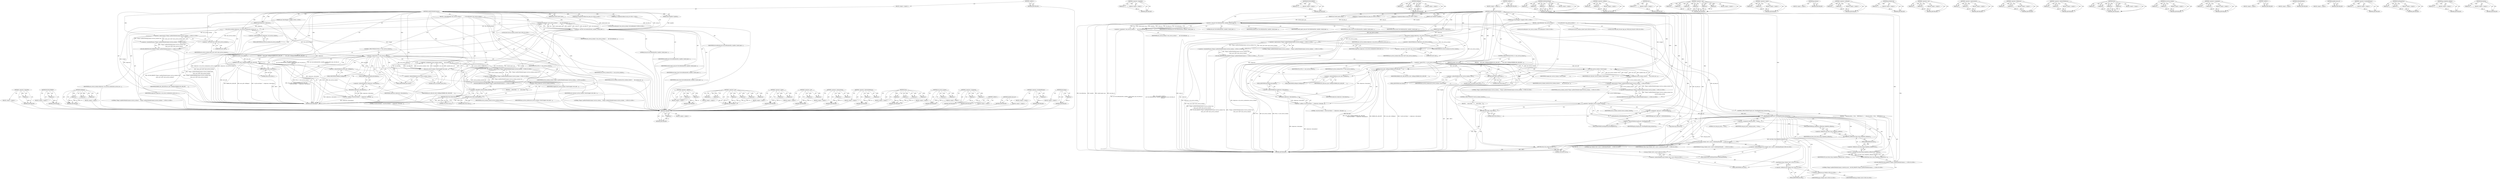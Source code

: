 digraph "description" {
vulnerable_252 [label=<(METHOD,CHECK)>];
vulnerable_253 [label=<(PARAM,p1)>];
vulnerable_254 [label=<(BLOCK,&lt;empty&gt;,&lt;empty&gt;)>];
vulnerable_255 [label=<(METHOD_RETURN,ANY)>];
vulnerable_237 [label=<(METHOD,&lt;operator&gt;.logicalNot)>];
vulnerable_238 [label=<(PARAM,p1)>];
vulnerable_239 [label=<(BLOCK,&lt;empty&gt;,&lt;empty&gt;)>];
vulnerable_240 [label=<(METHOD_RETURN,ANY)>];
vulnerable_189 [label=<(METHOD,PLUGIN_PRINTF)>];
vulnerable_190 [label=<(PARAM,p1)>];
vulnerable_191 [label=<(BLOCK,&lt;empty&gt;,&lt;empty&gt;)>];
vulnerable_192 [label=<(METHOD_RETURN,ANY)>];
vulnerable_212 [label=<(METHOD,SetReport)>];
vulnerable_213 [label=<(PARAM,p1)>];
vulnerable_214 [label=<(PARAM,p2)>];
vulnerable_215 [label=<(PARAM,p3)>];
vulnerable_216 [label=<(BLOCK,&lt;empty&gt;,&lt;empty&gt;)>];
vulnerable_217 [label=<(METHOD_RETURN,ANY)>];
vulnerable_6 [label=<(METHOD,&lt;global&gt;)<SUB>1</SUB>>];
vulnerable_7 [label=<(BLOCK,&lt;empty&gt;,&lt;empty&gt;)<SUB>1</SUB>>];
vulnerable_8 [label=<(METHOD,LoadNaClModuleCommon)<SUB>1</SUB>>];
vulnerable_9 [label="<(PARAM,nacl::DescWrapper* wrapper)<SUB>1</SUB>>"];
vulnerable_10 [label=<(PARAM,NaClSubprocess* subprocess)<SUB>2</SUB>>];
vulnerable_11 [label=<(PARAM,const Manifest* manifest)<SUB>3</SUB>>];
vulnerable_12 [label=<(PARAM,bool should_report_uma)<SUB>4</SUB>>];
vulnerable_13 [label=<(PARAM,ErrorInfo* error_info)<SUB>5</SUB>>];
vulnerable_14 [label="<(PARAM,pp::CompletionCallback init_done_cb)<SUB>6</SUB>>"];
vulnerable_15 [label="<(PARAM,pp::CompletionCallback crash_cb)<SUB>7</SUB>>"];
vulnerable_16 [label=<(BLOCK,{
  ServiceRuntime* new_service_runtime =
     ...,{
  ServiceRuntime* new_service_runtime =
     ...)<SUB>7</SUB>>];
vulnerable_17 [label="<(LOCAL,ServiceRuntime* new_service_runtime: ServiceRuntime*)<SUB>8</SUB>>"];
vulnerable_18 [label=<(&lt;operator&gt;.assignment,* new_service_runtime =
      new ServiceRuntim...)<SUB>8</SUB>>];
vulnerable_19 [label=<(IDENTIFIER,new_service_runtime,* new_service_runtime =
      new ServiceRuntim...)<SUB>8</SUB>>];
vulnerable_20 [label=<(&lt;operator&gt;.new,new ServiceRuntime(this, manifest, should_repor...)<SUB>9</SUB>>];
vulnerable_21 [label=<(IDENTIFIER,ServiceRuntime,new ServiceRuntime(this, manifest, should_repor...)<SUB>9</SUB>>];
vulnerable_22 [label=<(LITERAL,this,new ServiceRuntime(this, manifest, should_repor...)<SUB>9</SUB>>];
vulnerable_23 [label=<(IDENTIFIER,manifest,new ServiceRuntime(this, manifest, should_repor...)<SUB>9</SUB>>];
vulnerable_24 [label=<(IDENTIFIER,should_report_uma,new ServiceRuntime(this, manifest, should_repor...)<SUB>9</SUB>>];
vulnerable_25 [label=<(IDENTIFIER,init_done_cb,new ServiceRuntime(this, manifest, should_repor...)<SUB>9</SUB>>];
vulnerable_26 [label=<(IDENTIFIER,crash_cb,new ServiceRuntime(this, manifest, should_repor...)<SUB>10</SUB>>];
vulnerable_27 [label=<(set_service_runtime,subprocess-&gt;set_service_runtime(new_service_run...)<SUB>11</SUB>>];
vulnerable_28 [label=<(&lt;operator&gt;.indirectFieldAccess,subprocess-&gt;set_service_runtime)<SUB>11</SUB>>];
vulnerable_29 [label=<(IDENTIFIER,subprocess,subprocess-&gt;set_service_runtime(new_service_run...)<SUB>11</SUB>>];
vulnerable_30 [label=<(FIELD_IDENTIFIER,set_service_runtime,set_service_runtime)<SUB>11</SUB>>];
vulnerable_31 [label=<(IDENTIFIER,new_service_runtime,subprocess-&gt;set_service_runtime(new_service_run...)<SUB>11</SUB>>];
vulnerable_32 [label="<(PLUGIN_PRINTF,PLUGIN_PRINTF((&quot;Plugin::LoadNaClModuleCommon (s...)<SUB>12</SUB>>"];
vulnerable_33 [label="<(&lt;operator&gt;.bracketedPrimary,(&quot;Plugin::LoadNaClModuleCommon (service_runtime...)<SUB>12</SUB>>"];
vulnerable_34 [label="<(&lt;operator&gt;.expressionList,&quot;Plugin::LoadNaClModuleCommon (service_runtime=...)<SUB>12</SUB>>"];
vulnerable_35 [label="<(LITERAL,&quot;Plugin::LoadNaClModuleCommon (service_runtime=...,&quot;Plugin::LoadNaClModuleCommon (service_runtime=...)<SUB>12</SUB>>"];
vulnerable_36 [label=<(&lt;operator&gt;.cast,static_cast&lt;void*&gt;(new_service_runtime))<SUB>13</SUB>>];
vulnerable_37 [label=<(UNKNOWN,void*,void*)<SUB>13</SUB>>];
vulnerable_38 [label=<(IDENTIFIER,new_service_runtime,static_cast&lt;void*&gt;(new_service_runtime))<SUB>13</SUB>>];
vulnerable_39 [label=<(CONTROL_STRUCTURE,IF,if (NULL == new_service_runtime))<SUB>14</SUB>>];
vulnerable_40 [label=<(&lt;operator&gt;.equals,NULL == new_service_runtime)<SUB>14</SUB>>];
vulnerable_41 [label=<(IDENTIFIER,NULL,NULL == new_service_runtime)<SUB>14</SUB>>];
vulnerable_42 [label=<(IDENTIFIER,new_service_runtime,NULL == new_service_runtime)<SUB>14</SUB>>];
vulnerable_43 [label=<(BLOCK,{
    error_info-&gt;SetReport(ERROR_SEL_LDR_INIT,...,{
    error_info-&gt;SetReport(ERROR_SEL_LDR_INIT,...)<SUB>14</SUB>>];
vulnerable_44 [label=<(SetReport,error_info-&gt;SetReport(ERROR_SEL_LDR_INIT,
     ...)<SUB>15</SUB>>];
vulnerable_45 [label=<(&lt;operator&gt;.indirectFieldAccess,error_info-&gt;SetReport)<SUB>15</SUB>>];
vulnerable_46 [label=<(IDENTIFIER,error_info,error_info-&gt;SetReport(ERROR_SEL_LDR_INIT,
     ...)<SUB>15</SUB>>];
vulnerable_47 [label=<(FIELD_IDENTIFIER,SetReport,SetReport)<SUB>15</SUB>>];
vulnerable_48 [label=<(IDENTIFIER,ERROR_SEL_LDR_INIT,error_info-&gt;SetReport(ERROR_SEL_LDR_INIT,
     ...)<SUB>15</SUB>>];
vulnerable_49 [label=<(&lt;operator&gt;.addition,&quot;sel_ldr init failure &quot; + subprocess-&gt;descripti...)<SUB>16</SUB>>];
vulnerable_50 [label=<(LITERAL,&quot;sel_ldr init failure &quot;,&quot;sel_ldr init failure &quot; + subprocess-&gt;descripti...)<SUB>16</SUB>>];
vulnerable_51 [label=<(description,subprocess-&gt;description())<SUB>16</SUB>>];
vulnerable_52 [label=<(&lt;operator&gt;.indirectFieldAccess,subprocess-&gt;description)<SUB>16</SUB>>];
vulnerable_53 [label=<(IDENTIFIER,subprocess,subprocess-&gt;description())<SUB>16</SUB>>];
vulnerable_54 [label=<(FIELD_IDENTIFIER,description,description)<SUB>16</SUB>>];
vulnerable_55 [label=<(RETURN,return false;,return false;)<SUB>17</SUB>>];
vulnerable_56 [label=<(LITERAL,false,return false;)<SUB>17</SUB>>];
vulnerable_57 [label="<(LOCAL,bool service_runtime_started: bool)<SUB>20</SUB>>"];
vulnerable_58 [label=<(&lt;operator&gt;.assignment,service_runtime_started =
      new_service_run...)<SUB>20</SUB>>];
vulnerable_59 [label=<(IDENTIFIER,service_runtime_started,service_runtime_started =
      new_service_run...)<SUB>20</SUB>>];
vulnerable_60 [label=<(Start,new_service_runtime-&gt;Start(wrapper,
           ...)<SUB>21</SUB>>];
vulnerable_61 [label=<(&lt;operator&gt;.indirectFieldAccess,new_service_runtime-&gt;Start)<SUB>21</SUB>>];
vulnerable_62 [label=<(IDENTIFIER,new_service_runtime,new_service_runtime-&gt;Start(wrapper,
           ...)<SUB>21</SUB>>];
vulnerable_63 [label=<(FIELD_IDENTIFIER,Start,Start)<SUB>21</SUB>>];
vulnerable_64 [label=<(IDENTIFIER,wrapper,new_service_runtime-&gt;Start(wrapper,
           ...)<SUB>21</SUB>>];
vulnerable_65 [label=<(IDENTIFIER,error_info,new_service_runtime-&gt;Start(wrapper,
           ...)<SUB>22</SUB>>];
vulnerable_66 [label=<(manifest_base_url,manifest_base_url())<SUB>23</SUB>>];
vulnerable_67 [label="<(PLUGIN_PRINTF,PLUGIN_PRINTF((&quot;Plugin::LoadNaClModuleCommon (s...)<SUB>24</SUB>>"];
vulnerable_68 [label="<(&lt;operator&gt;.bracketedPrimary,(&quot;Plugin::LoadNaClModuleCommon (service_runtime...)<SUB>24</SUB>>"];
vulnerable_69 [label="<(&lt;operator&gt;.expressionList,&quot;Plugin::LoadNaClModuleCommon (service_runtime_...)<SUB>24</SUB>>"];
vulnerable_70 [label="<(LITERAL,&quot;Plugin::LoadNaClModuleCommon (service_runtime_...,&quot;Plugin::LoadNaClModuleCommon (service_runtime_...)<SUB>24</SUB>>"];
vulnerable_71 [label="<(IDENTIFIER,service_runtime_started,&quot;Plugin::LoadNaClModuleCommon (service_runtime_...)<SUB>25</SUB>>"];
vulnerable_72 [label=<(CONTROL_STRUCTURE,IF,if (!service_runtime_started))<SUB>26</SUB>>];
vulnerable_73 [label=<(&lt;operator&gt;.logicalNot,!service_runtime_started)<SUB>26</SUB>>];
vulnerable_74 [label=<(IDENTIFIER,service_runtime_started,!service_runtime_started)<SUB>26</SUB>>];
vulnerable_75 [label=<(BLOCK,{
     return false;
   },{
     return false;
   })<SUB>26</SUB>>];
vulnerable_76 [label=<(RETURN,return false;,return false;)<SUB>27</SUB>>];
vulnerable_77 [label=<(LITERAL,false,return false;)<SUB>27</SUB>>];
vulnerable_78 [label="<(LOCAL,const PPB_NaCl_Private* ppb_nacl: PPB_NaCl_Private*)<SUB>29</SUB>>"];
vulnerable_79 [label=<(&lt;operator&gt;.assignment,* ppb_nacl = GetNaclInterface())<SUB>29</SUB>>];
vulnerable_80 [label=<(IDENTIFIER,ppb_nacl,* ppb_nacl = GetNaclInterface())<SUB>29</SUB>>];
vulnerable_81 [label=<(GetNaclInterface,GetNaclInterface())<SUB>29</SUB>>];
vulnerable_82 [label=<(CONTROL_STRUCTURE,IF,if (ppb_nacl-&gt;StartPpapiProxy(pp_instance())))<SUB>30</SUB>>];
vulnerable_83 [label=<(StartPpapiProxy,ppb_nacl-&gt;StartPpapiProxy(pp_instance()))<SUB>30</SUB>>];
vulnerable_84 [label=<(&lt;operator&gt;.indirectFieldAccess,ppb_nacl-&gt;StartPpapiProxy)<SUB>30</SUB>>];
vulnerable_85 [label=<(IDENTIFIER,ppb_nacl,ppb_nacl-&gt;StartPpapiProxy(pp_instance()))<SUB>30</SUB>>];
vulnerable_86 [label=<(FIELD_IDENTIFIER,StartPpapiProxy,StartPpapiProxy)<SUB>30</SUB>>];
vulnerable_87 [label=<(pp_instance,pp_instance())<SUB>30</SUB>>];
vulnerable_88 [label=<(BLOCK,{
    using_ipc_proxy_ = true;
    CHECK(init_d...,{
    using_ipc_proxy_ = true;
    CHECK(init_d...)<SUB>30</SUB>>];
vulnerable_89 [label=<(&lt;operator&gt;.assignment,using_ipc_proxy_ = true)<SUB>31</SUB>>];
vulnerable_90 [label=<(IDENTIFIER,using_ipc_proxy_,using_ipc_proxy_ = true)<SUB>31</SUB>>];
vulnerable_91 [label=<(LITERAL,true,using_ipc_proxy_ = true)<SUB>31</SUB>>];
vulnerable_92 [label=<(CHECK,CHECK(init_done_cb.pp_completion_callback().fun...)<SUB>32</SUB>>];
vulnerable_93 [label=<(&lt;operator&gt;.notEquals,init_done_cb.pp_completion_callback().func != NULL)<SUB>32</SUB>>];
vulnerable_94 [label=<(&lt;operator&gt;.fieldAccess,init_done_cb.pp_completion_callback().func)<SUB>32</SUB>>];
vulnerable_95 [label=<(pp_completion_callback,init_done_cb.pp_completion_callback())<SUB>32</SUB>>];
vulnerable_96 [label=<(&lt;operator&gt;.fieldAccess,init_done_cb.pp_completion_callback)<SUB>32</SUB>>];
vulnerable_97 [label=<(IDENTIFIER,init_done_cb,init_done_cb.pp_completion_callback())<SUB>32</SUB>>];
vulnerable_98 [label=<(FIELD_IDENTIFIER,pp_completion_callback,pp_completion_callback)<SUB>32</SUB>>];
vulnerable_99 [label=<(FIELD_IDENTIFIER,func,func)<SUB>32</SUB>>];
vulnerable_100 [label=<(IDENTIFIER,NULL,init_done_cb.pp_completion_callback().func != NULL)<SUB>32</SUB>>];
vulnerable_101 [label="<(PLUGIN_PRINTF,PLUGIN_PRINTF((&quot;Plugin::LoadNaClModuleCommon, s...)<SUB>33</SUB>>"];
vulnerable_102 [label="<(LITERAL,&quot;Plugin::LoadNaClModuleCommon, started ipc prox...,PLUGIN_PRINTF((&quot;Plugin::LoadNaClModuleCommon, s...)<SUB>33</SUB>>"];
vulnerable_103 [label="<(CallOnMainThread,pp::Module::Get()-&gt;core()-&gt;CallOnMainThread(0, ...)<SUB>34</SUB>>"];
vulnerable_104 [label="<(&lt;operator&gt;.indirectFieldAccess,pp::Module::Get()-&gt;core()-&gt;CallOnMainThread)<SUB>34</SUB>>"];
vulnerable_105 [label="<(core,pp::Module::Get()-&gt;core())<SUB>34</SUB>>"];
vulnerable_106 [label="<(&lt;operator&gt;.indirectFieldAccess,pp::Module::Get()-&gt;core)<SUB>34</SUB>>"];
vulnerable_107 [label="<(pp.Module.Get,pp::Module::Get())<SUB>34</SUB>>"];
vulnerable_108 [label="<(&lt;operator&gt;.fieldAccess,pp::Module::Get)<SUB>34</SUB>>"];
vulnerable_109 [label="<(&lt;operator&gt;.fieldAccess,pp::Module)<SUB>34</SUB>>"];
vulnerable_110 [label="<(IDENTIFIER,pp,pp::Module::Get())<SUB>34</SUB>>"];
vulnerable_111 [label="<(IDENTIFIER,Module,pp::Module::Get())<SUB>34</SUB>>"];
vulnerable_112 [label=<(FIELD_IDENTIFIER,Get,Get)<SUB>34</SUB>>];
vulnerable_113 [label=<(FIELD_IDENTIFIER,core,core)<SUB>34</SUB>>];
vulnerable_114 [label=<(FIELD_IDENTIFIER,CallOnMainThread,CallOnMainThread)<SUB>34</SUB>>];
vulnerable_115 [label="<(LITERAL,0,pp::Module::Get()-&gt;core()-&gt;CallOnMainThread(0, ...)<SUB>34</SUB>>"];
vulnerable_116 [label="<(IDENTIFIER,init_done_cb,pp::Module::Get()-&gt;core()-&gt;CallOnMainThread(0, ...)<SUB>34</SUB>>"];
vulnerable_117 [label="<(IDENTIFIER,PP_OK,pp::Module::Get()-&gt;core()-&gt;CallOnMainThread(0, ...)<SUB>34</SUB>>"];
vulnerable_118 [label=<(RETURN,return true;,return true;)<SUB>36</SUB>>];
vulnerable_119 [label=<(LITERAL,true,return true;)<SUB>36</SUB>>];
vulnerable_120 [label=<(METHOD_RETURN,bool)<SUB>1</SUB>>];
vulnerable_122 [label=<(METHOD_RETURN,ANY)<SUB>1</SUB>>];
vulnerable_270 [label=<(METHOD,CallOnMainThread)>];
vulnerable_271 [label=<(PARAM,p1)>];
vulnerable_272 [label=<(PARAM,p2)>];
vulnerable_273 [label=<(PARAM,p3)>];
vulnerable_274 [label=<(PARAM,p4)>];
vulnerable_275 [label=<(BLOCK,&lt;empty&gt;,&lt;empty&gt;)>];
vulnerable_276 [label=<(METHOD_RETURN,ANY)>];
vulnerable_218 [label=<(METHOD,&lt;operator&gt;.addition)>];
vulnerable_219 [label=<(PARAM,p1)>];
vulnerable_220 [label=<(PARAM,p2)>];
vulnerable_221 [label=<(BLOCK,&lt;empty&gt;,&lt;empty&gt;)>];
vulnerable_222 [label=<(METHOD_RETURN,ANY)>];
vulnerable_277 [label=<(METHOD,core)>];
vulnerable_278 [label=<(PARAM,p1)>];
vulnerable_279 [label=<(BLOCK,&lt;empty&gt;,&lt;empty&gt;)>];
vulnerable_280 [label=<(METHOD_RETURN,ANY)>];
vulnerable_170 [label=<(METHOD,&lt;operator&gt;.new)>];
vulnerable_171 [label=<(PARAM,p1)>];
vulnerable_172 [label=<(PARAM,p2)>];
vulnerable_173 [label=<(PARAM,p3)>];
vulnerable_174 [label=<(PARAM,p4)>];
vulnerable_175 [label=<(PARAM,p5)>];
vulnerable_176 [label=<(PARAM,p6)>];
vulnerable_177 [label=<(BLOCK,&lt;empty&gt;,&lt;empty&gt;)>];
vulnerable_178 [label=<(METHOD_RETURN,ANY)>];
vulnerable_207 [label=<(METHOD,&lt;operator&gt;.equals)>];
vulnerable_208 [label=<(PARAM,p1)>];
vulnerable_209 [label=<(PARAM,p2)>];
vulnerable_210 [label=<(BLOCK,&lt;empty&gt;,&lt;empty&gt;)>];
vulnerable_211 [label=<(METHOD_RETURN,ANY)>];
vulnerable_249 [label=<(METHOD,pp_instance)>];
vulnerable_250 [label=<(BLOCK,&lt;empty&gt;,&lt;empty&gt;)>];
vulnerable_251 [label=<(METHOD_RETURN,ANY)>];
vulnerable_256 [label=<(METHOD,&lt;operator&gt;.notEquals)>];
vulnerable_257 [label=<(PARAM,p1)>];
vulnerable_258 [label=<(PARAM,p2)>];
vulnerable_259 [label=<(BLOCK,&lt;empty&gt;,&lt;empty&gt;)>];
vulnerable_260 [label=<(METHOD_RETURN,ANY)>];
vulnerable_281 [label=<(METHOD,pp.Module.Get)>];
vulnerable_282 [label=<(PARAM,p1)>];
vulnerable_283 [label=<(BLOCK,&lt;empty&gt;,&lt;empty&gt;)>];
vulnerable_284 [label=<(METHOD_RETURN,ANY)>];
vulnerable_202 [label=<(METHOD,&lt;operator&gt;.cast)>];
vulnerable_203 [label=<(PARAM,p1)>];
vulnerable_204 [label=<(PARAM,p2)>];
vulnerable_205 [label=<(BLOCK,&lt;empty&gt;,&lt;empty&gt;)>];
vulnerable_206 [label=<(METHOD_RETURN,ANY)>];
vulnerable_197 [label=<(METHOD,&lt;operator&gt;.expressionList)>];
vulnerable_198 [label=<(PARAM,p1)>];
vulnerable_199 [label=<(PARAM,p2)>];
vulnerable_200 [label=<(BLOCK,&lt;empty&gt;,&lt;empty&gt;)>];
vulnerable_201 [label=<(METHOD_RETURN,ANY)>];
vulnerable_261 [label=<(METHOD,&lt;operator&gt;.fieldAccess)>];
vulnerable_262 [label=<(PARAM,p1)>];
vulnerable_263 [label=<(PARAM,p2)>];
vulnerable_264 [label=<(BLOCK,&lt;empty&gt;,&lt;empty&gt;)>];
vulnerable_265 [label=<(METHOD_RETURN,ANY)>];
vulnerable_184 [label=<(METHOD,&lt;operator&gt;.indirectFieldAccess)>];
vulnerable_185 [label=<(PARAM,p1)>];
vulnerable_186 [label=<(PARAM,p2)>];
vulnerable_187 [label=<(BLOCK,&lt;empty&gt;,&lt;empty&gt;)>];
vulnerable_188 [label=<(METHOD_RETURN,ANY)>];
vulnerable_227 [label=<(METHOD,Start)>];
vulnerable_228 [label=<(PARAM,p1)>];
vulnerable_229 [label=<(PARAM,p2)>];
vulnerable_230 [label=<(PARAM,p3)>];
vulnerable_231 [label=<(PARAM,p4)>];
vulnerable_232 [label=<(BLOCK,&lt;empty&gt;,&lt;empty&gt;)>];
vulnerable_233 [label=<(METHOD_RETURN,ANY)>];
vulnerable_179 [label=<(METHOD,set_service_runtime)>];
vulnerable_180 [label=<(PARAM,p1)>];
vulnerable_181 [label=<(PARAM,p2)>];
vulnerable_182 [label=<(BLOCK,&lt;empty&gt;,&lt;empty&gt;)>];
vulnerable_183 [label=<(METHOD_RETURN,ANY)>];
vulnerable_165 [label=<(METHOD,&lt;operator&gt;.assignment)>];
vulnerable_166 [label=<(PARAM,p1)>];
vulnerable_167 [label=<(PARAM,p2)>];
vulnerable_168 [label=<(BLOCK,&lt;empty&gt;,&lt;empty&gt;)>];
vulnerable_169 [label=<(METHOD_RETURN,ANY)>];
vulnerable_159 [label=<(METHOD,&lt;global&gt;)<SUB>1</SUB>>];
vulnerable_160 [label=<(BLOCK,&lt;empty&gt;,&lt;empty&gt;)>];
vulnerable_161 [label=<(METHOD_RETURN,ANY)>];
vulnerable_241 [label=<(METHOD,GetNaclInterface)>];
vulnerable_242 [label=<(BLOCK,&lt;empty&gt;,&lt;empty&gt;)>];
vulnerable_243 [label=<(METHOD_RETURN,ANY)>];
vulnerable_234 [label=<(METHOD,manifest_base_url)>];
vulnerable_235 [label=<(BLOCK,&lt;empty&gt;,&lt;empty&gt;)>];
vulnerable_236 [label=<(METHOD_RETURN,ANY)>];
vulnerable_193 [label=<(METHOD,&lt;operator&gt;.bracketedPrimary)>];
vulnerable_194 [label=<(PARAM,p1)>];
vulnerable_195 [label=<(BLOCK,&lt;empty&gt;,&lt;empty&gt;)>];
vulnerable_196 [label=<(METHOD_RETURN,ANY)>];
vulnerable_244 [label=<(METHOD,StartPpapiProxy)>];
vulnerable_245 [label=<(PARAM,p1)>];
vulnerable_246 [label=<(PARAM,p2)>];
vulnerable_247 [label=<(BLOCK,&lt;empty&gt;,&lt;empty&gt;)>];
vulnerable_248 [label=<(METHOD_RETURN,ANY)>];
vulnerable_266 [label=<(METHOD,pp_completion_callback)>];
vulnerable_267 [label=<(PARAM,p1)>];
vulnerable_268 [label=<(BLOCK,&lt;empty&gt;,&lt;empty&gt;)>];
vulnerable_269 [label=<(METHOD_RETURN,ANY)>];
vulnerable_223 [label=<(METHOD,description)>];
vulnerable_224 [label=<(PARAM,p1)>];
vulnerable_225 [label=<(BLOCK,&lt;empty&gt;,&lt;empty&gt;)>];
vulnerable_226 [label=<(METHOD_RETURN,ANY)>];
fixed_189 [label=<(METHOD,&lt;operator&gt;.logicalNot)>];
fixed_190 [label=<(PARAM,p1)>];
fixed_191 [label=<(BLOCK,&lt;empty&gt;,&lt;empty&gt;)>];
fixed_192 [label=<(METHOD_RETURN,ANY)>];
fixed_141 [label=<(METHOD,PLUGIN_PRINTF)>];
fixed_142 [label=<(PARAM,p1)>];
fixed_143 [label=<(BLOCK,&lt;empty&gt;,&lt;empty&gt;)>];
fixed_144 [label=<(METHOD_RETURN,ANY)>];
fixed_164 [label=<(METHOD,SetReport)>];
fixed_165 [label=<(PARAM,p1)>];
fixed_166 [label=<(PARAM,p2)>];
fixed_167 [label=<(PARAM,p3)>];
fixed_168 [label=<(BLOCK,&lt;empty&gt;,&lt;empty&gt;)>];
fixed_169 [label=<(METHOD_RETURN,ANY)>];
fixed_6 [label=<(METHOD,&lt;global&gt;)<SUB>1</SUB>>];
fixed_7 [label=<(BLOCK,&lt;empty&gt;,&lt;empty&gt;)<SUB>1</SUB>>];
fixed_8 [label=<(METHOD,LoadNaClModuleCommon)<SUB>1</SUB>>];
fixed_9 [label="<(PARAM,nacl::DescWrapper* wrapper)<SUB>1</SUB>>"];
fixed_10 [label=<(PARAM,NaClSubprocess* subprocess)<SUB>2</SUB>>];
fixed_11 [label=<(PARAM,const Manifest* manifest)<SUB>3</SUB>>];
fixed_12 [label=<(PARAM,bool should_report_uma)<SUB>4</SUB>>];
fixed_13 [label=<(PARAM,ErrorInfo* error_info)<SUB>5</SUB>>];
fixed_14 [label="<(PARAM,pp::CompletionCallback init_done_cb)<SUB>6</SUB>>"];
fixed_15 [label="<(PARAM,pp::CompletionCallback crash_cb)<SUB>7</SUB>>"];
fixed_16 [label=<(BLOCK,{
  ServiceRuntime* new_service_runtime =
     ...,{
  ServiceRuntime* new_service_runtime =
     ...)<SUB>7</SUB>>];
fixed_17 [label="<(LOCAL,ServiceRuntime* new_service_runtime: ServiceRuntime*)<SUB>8</SUB>>"];
fixed_18 [label=<(&lt;operator&gt;.assignment,* new_service_runtime =
      new ServiceRuntim...)<SUB>8</SUB>>];
fixed_19 [label=<(IDENTIFIER,new_service_runtime,* new_service_runtime =
      new ServiceRuntim...)<SUB>8</SUB>>];
fixed_20 [label=<(&lt;operator&gt;.new,new ServiceRuntime(this, manifest, should_repor...)<SUB>9</SUB>>];
fixed_21 [label=<(IDENTIFIER,ServiceRuntime,new ServiceRuntime(this, manifest, should_repor...)<SUB>9</SUB>>];
fixed_22 [label=<(LITERAL,this,new ServiceRuntime(this, manifest, should_repor...)<SUB>9</SUB>>];
fixed_23 [label=<(IDENTIFIER,manifest,new ServiceRuntime(this, manifest, should_repor...)<SUB>9</SUB>>];
fixed_24 [label=<(IDENTIFIER,should_report_uma,new ServiceRuntime(this, manifest, should_repor...)<SUB>9</SUB>>];
fixed_25 [label=<(IDENTIFIER,init_done_cb,new ServiceRuntime(this, manifest, should_repor...)<SUB>9</SUB>>];
fixed_26 [label=<(IDENTIFIER,crash_cb,new ServiceRuntime(this, manifest, should_repor...)<SUB>10</SUB>>];
fixed_27 [label=<(set_service_runtime,subprocess-&gt;set_service_runtime(new_service_run...)<SUB>11</SUB>>];
fixed_28 [label=<(&lt;operator&gt;.indirectFieldAccess,subprocess-&gt;set_service_runtime)<SUB>11</SUB>>];
fixed_29 [label=<(IDENTIFIER,subprocess,subprocess-&gt;set_service_runtime(new_service_run...)<SUB>11</SUB>>];
fixed_30 [label=<(FIELD_IDENTIFIER,set_service_runtime,set_service_runtime)<SUB>11</SUB>>];
fixed_31 [label=<(IDENTIFIER,new_service_runtime,subprocess-&gt;set_service_runtime(new_service_run...)<SUB>11</SUB>>];
fixed_32 [label="<(PLUGIN_PRINTF,PLUGIN_PRINTF((&quot;Plugin::LoadNaClModuleCommon (s...)<SUB>12</SUB>>"];
fixed_33 [label="<(&lt;operator&gt;.bracketedPrimary,(&quot;Plugin::LoadNaClModuleCommon (service_runtime...)<SUB>12</SUB>>"];
fixed_34 [label="<(&lt;operator&gt;.expressionList,&quot;Plugin::LoadNaClModuleCommon (service_runtime=...)<SUB>12</SUB>>"];
fixed_35 [label="<(LITERAL,&quot;Plugin::LoadNaClModuleCommon (service_runtime=...,&quot;Plugin::LoadNaClModuleCommon (service_runtime=...)<SUB>12</SUB>>"];
fixed_36 [label=<(&lt;operator&gt;.cast,static_cast&lt;void*&gt;(new_service_runtime))<SUB>13</SUB>>];
fixed_37 [label=<(UNKNOWN,void*,void*)<SUB>13</SUB>>];
fixed_38 [label=<(IDENTIFIER,new_service_runtime,static_cast&lt;void*&gt;(new_service_runtime))<SUB>13</SUB>>];
fixed_39 [label=<(CONTROL_STRUCTURE,IF,if (NULL == new_service_runtime))<SUB>14</SUB>>];
fixed_40 [label=<(&lt;operator&gt;.equals,NULL == new_service_runtime)<SUB>14</SUB>>];
fixed_41 [label=<(IDENTIFIER,NULL,NULL == new_service_runtime)<SUB>14</SUB>>];
fixed_42 [label=<(IDENTIFIER,new_service_runtime,NULL == new_service_runtime)<SUB>14</SUB>>];
fixed_43 [label=<(BLOCK,{
    error_info-&gt;SetReport(ERROR_SEL_LDR_INIT,...,{
    error_info-&gt;SetReport(ERROR_SEL_LDR_INIT,...)<SUB>14</SUB>>];
fixed_44 [label=<(SetReport,error_info-&gt;SetReport(ERROR_SEL_LDR_INIT,
     ...)<SUB>15</SUB>>];
fixed_45 [label=<(&lt;operator&gt;.indirectFieldAccess,error_info-&gt;SetReport)<SUB>15</SUB>>];
fixed_46 [label=<(IDENTIFIER,error_info,error_info-&gt;SetReport(ERROR_SEL_LDR_INIT,
     ...)<SUB>15</SUB>>];
fixed_47 [label=<(FIELD_IDENTIFIER,SetReport,SetReport)<SUB>15</SUB>>];
fixed_48 [label=<(IDENTIFIER,ERROR_SEL_LDR_INIT,error_info-&gt;SetReport(ERROR_SEL_LDR_INIT,
     ...)<SUB>15</SUB>>];
fixed_49 [label=<(&lt;operator&gt;.addition,&quot;sel_ldr init failure &quot; + subprocess-&gt;descripti...)<SUB>16</SUB>>];
fixed_50 [label=<(LITERAL,&quot;sel_ldr init failure &quot;,&quot;sel_ldr init failure &quot; + subprocess-&gt;descripti...)<SUB>16</SUB>>];
fixed_51 [label=<(description,subprocess-&gt;description())<SUB>16</SUB>>];
fixed_52 [label=<(&lt;operator&gt;.indirectFieldAccess,subprocess-&gt;description)<SUB>16</SUB>>];
fixed_53 [label=<(IDENTIFIER,subprocess,subprocess-&gt;description())<SUB>16</SUB>>];
fixed_54 [label=<(FIELD_IDENTIFIER,description,description)<SUB>16</SUB>>];
fixed_55 [label=<(RETURN,return false;,return false;)<SUB>17</SUB>>];
fixed_56 [label=<(LITERAL,false,return false;)<SUB>17</SUB>>];
fixed_57 [label="<(LOCAL,bool service_runtime_started: bool)<SUB>20</SUB>>"];
fixed_58 [label=<(&lt;operator&gt;.assignment,service_runtime_started =
      new_service_run...)<SUB>20</SUB>>];
fixed_59 [label=<(IDENTIFIER,service_runtime_started,service_runtime_started =
      new_service_run...)<SUB>20</SUB>>];
fixed_60 [label=<(Start,new_service_runtime-&gt;Start(wrapper, error_info,...)<SUB>21</SUB>>];
fixed_61 [label=<(&lt;operator&gt;.indirectFieldAccess,new_service_runtime-&gt;Start)<SUB>21</SUB>>];
fixed_62 [label=<(IDENTIFIER,new_service_runtime,new_service_runtime-&gt;Start(wrapper, error_info,...)<SUB>21</SUB>>];
fixed_63 [label=<(FIELD_IDENTIFIER,Start,Start)<SUB>21</SUB>>];
fixed_64 [label=<(IDENTIFIER,wrapper,new_service_runtime-&gt;Start(wrapper, error_info,...)<SUB>21</SUB>>];
fixed_65 [label=<(IDENTIFIER,error_info,new_service_runtime-&gt;Start(wrapper, error_info,...)<SUB>21</SUB>>];
fixed_66 [label=<(manifest_base_url,manifest_base_url())<SUB>21</SUB>>];
fixed_67 [label="<(PLUGIN_PRINTF,PLUGIN_PRINTF((&quot;Plugin::LoadNaClModuleCommon (s...)<SUB>22</SUB>>"];
fixed_68 [label="<(&lt;operator&gt;.bracketedPrimary,(&quot;Plugin::LoadNaClModuleCommon (service_runtime...)<SUB>22</SUB>>"];
fixed_69 [label="<(&lt;operator&gt;.expressionList,&quot;Plugin::LoadNaClModuleCommon (service_runtime_...)<SUB>22</SUB>>"];
fixed_70 [label="<(LITERAL,&quot;Plugin::LoadNaClModuleCommon (service_runtime_...,&quot;Plugin::LoadNaClModuleCommon (service_runtime_...)<SUB>22</SUB>>"];
fixed_71 [label="<(IDENTIFIER,service_runtime_started,&quot;Plugin::LoadNaClModuleCommon (service_runtime_...)<SUB>23</SUB>>"];
fixed_72 [label=<(CONTROL_STRUCTURE,IF,if (!service_runtime_started))<SUB>24</SUB>>];
fixed_73 [label=<(&lt;operator&gt;.logicalNot,!service_runtime_started)<SUB>24</SUB>>];
fixed_74 [label=<(IDENTIFIER,service_runtime_started,!service_runtime_started)<SUB>24</SUB>>];
fixed_75 [label=<(BLOCK,{
     return false;
   },{
     return false;
   })<SUB>24</SUB>>];
fixed_76 [label=<(RETURN,return false;,return false;)<SUB>25</SUB>>];
fixed_77 [label=<(LITERAL,false,return false;)<SUB>25</SUB>>];
fixed_78 [label=<(RETURN,return true;,return true;)<SUB>27</SUB>>];
fixed_79 [label=<(LITERAL,true,return true;)<SUB>27</SUB>>];
fixed_80 [label=<(METHOD_RETURN,bool)<SUB>1</SUB>>];
fixed_82 [label=<(METHOD_RETURN,ANY)<SUB>1</SUB>>];
fixed_170 [label=<(METHOD,&lt;operator&gt;.addition)>];
fixed_171 [label=<(PARAM,p1)>];
fixed_172 [label=<(PARAM,p2)>];
fixed_173 [label=<(BLOCK,&lt;empty&gt;,&lt;empty&gt;)>];
fixed_174 [label=<(METHOD_RETURN,ANY)>];
fixed_122 [label=<(METHOD,&lt;operator&gt;.new)>];
fixed_123 [label=<(PARAM,p1)>];
fixed_124 [label=<(PARAM,p2)>];
fixed_125 [label=<(PARAM,p3)>];
fixed_126 [label=<(PARAM,p4)>];
fixed_127 [label=<(PARAM,p5)>];
fixed_128 [label=<(PARAM,p6)>];
fixed_129 [label=<(BLOCK,&lt;empty&gt;,&lt;empty&gt;)>];
fixed_130 [label=<(METHOD_RETURN,ANY)>];
fixed_159 [label=<(METHOD,&lt;operator&gt;.equals)>];
fixed_160 [label=<(PARAM,p1)>];
fixed_161 [label=<(PARAM,p2)>];
fixed_162 [label=<(BLOCK,&lt;empty&gt;,&lt;empty&gt;)>];
fixed_163 [label=<(METHOD_RETURN,ANY)>];
fixed_154 [label=<(METHOD,&lt;operator&gt;.cast)>];
fixed_155 [label=<(PARAM,p1)>];
fixed_156 [label=<(PARAM,p2)>];
fixed_157 [label=<(BLOCK,&lt;empty&gt;,&lt;empty&gt;)>];
fixed_158 [label=<(METHOD_RETURN,ANY)>];
fixed_149 [label=<(METHOD,&lt;operator&gt;.expressionList)>];
fixed_150 [label=<(PARAM,p1)>];
fixed_151 [label=<(PARAM,p2)>];
fixed_152 [label=<(BLOCK,&lt;empty&gt;,&lt;empty&gt;)>];
fixed_153 [label=<(METHOD_RETURN,ANY)>];
fixed_136 [label=<(METHOD,&lt;operator&gt;.indirectFieldAccess)>];
fixed_137 [label=<(PARAM,p1)>];
fixed_138 [label=<(PARAM,p2)>];
fixed_139 [label=<(BLOCK,&lt;empty&gt;,&lt;empty&gt;)>];
fixed_140 [label=<(METHOD_RETURN,ANY)>];
fixed_179 [label=<(METHOD,Start)>];
fixed_180 [label=<(PARAM,p1)>];
fixed_181 [label=<(PARAM,p2)>];
fixed_182 [label=<(PARAM,p3)>];
fixed_183 [label=<(PARAM,p4)>];
fixed_184 [label=<(BLOCK,&lt;empty&gt;,&lt;empty&gt;)>];
fixed_185 [label=<(METHOD_RETURN,ANY)>];
fixed_131 [label=<(METHOD,set_service_runtime)>];
fixed_132 [label=<(PARAM,p1)>];
fixed_133 [label=<(PARAM,p2)>];
fixed_134 [label=<(BLOCK,&lt;empty&gt;,&lt;empty&gt;)>];
fixed_135 [label=<(METHOD_RETURN,ANY)>];
fixed_117 [label=<(METHOD,&lt;operator&gt;.assignment)>];
fixed_118 [label=<(PARAM,p1)>];
fixed_119 [label=<(PARAM,p2)>];
fixed_120 [label=<(BLOCK,&lt;empty&gt;,&lt;empty&gt;)>];
fixed_121 [label=<(METHOD_RETURN,ANY)>];
fixed_111 [label=<(METHOD,&lt;global&gt;)<SUB>1</SUB>>];
fixed_112 [label=<(BLOCK,&lt;empty&gt;,&lt;empty&gt;)>];
fixed_113 [label=<(METHOD_RETURN,ANY)>];
fixed_186 [label=<(METHOD,manifest_base_url)>];
fixed_187 [label=<(BLOCK,&lt;empty&gt;,&lt;empty&gt;)>];
fixed_188 [label=<(METHOD_RETURN,ANY)>];
fixed_145 [label=<(METHOD,&lt;operator&gt;.bracketedPrimary)>];
fixed_146 [label=<(PARAM,p1)>];
fixed_147 [label=<(BLOCK,&lt;empty&gt;,&lt;empty&gt;)>];
fixed_148 [label=<(METHOD_RETURN,ANY)>];
fixed_175 [label=<(METHOD,description)>];
fixed_176 [label=<(PARAM,p1)>];
fixed_177 [label=<(BLOCK,&lt;empty&gt;,&lt;empty&gt;)>];
fixed_178 [label=<(METHOD_RETURN,ANY)>];
vulnerable_252 -> vulnerable_253  [key=0, label="AST: "];
vulnerable_252 -> vulnerable_253  [key=1, label="DDG: "];
vulnerable_252 -> vulnerable_254  [key=0, label="AST: "];
vulnerable_252 -> vulnerable_255  [key=0, label="AST: "];
vulnerable_252 -> vulnerable_255  [key=1, label="CFG: "];
vulnerable_253 -> vulnerable_255  [key=0, label="DDG: p1"];
vulnerable_237 -> vulnerable_238  [key=0, label="AST: "];
vulnerable_237 -> vulnerable_238  [key=1, label="DDG: "];
vulnerable_237 -> vulnerable_239  [key=0, label="AST: "];
vulnerable_237 -> vulnerable_240  [key=0, label="AST: "];
vulnerable_237 -> vulnerable_240  [key=1, label="CFG: "];
vulnerable_238 -> vulnerable_240  [key=0, label="DDG: p1"];
vulnerable_189 -> vulnerable_190  [key=0, label="AST: "];
vulnerable_189 -> vulnerable_190  [key=1, label="DDG: "];
vulnerable_189 -> vulnerable_191  [key=0, label="AST: "];
vulnerable_189 -> vulnerable_192  [key=0, label="AST: "];
vulnerable_189 -> vulnerable_192  [key=1, label="CFG: "];
vulnerable_190 -> vulnerable_192  [key=0, label="DDG: p1"];
vulnerable_212 -> vulnerable_213  [key=0, label="AST: "];
vulnerable_212 -> vulnerable_213  [key=1, label="DDG: "];
vulnerable_212 -> vulnerable_216  [key=0, label="AST: "];
vulnerable_212 -> vulnerable_214  [key=0, label="AST: "];
vulnerable_212 -> vulnerable_214  [key=1, label="DDG: "];
vulnerable_212 -> vulnerable_217  [key=0, label="AST: "];
vulnerable_212 -> vulnerable_217  [key=1, label="CFG: "];
vulnerable_212 -> vulnerable_215  [key=0, label="AST: "];
vulnerable_212 -> vulnerable_215  [key=1, label="DDG: "];
vulnerable_213 -> vulnerable_217  [key=0, label="DDG: p1"];
vulnerable_214 -> vulnerable_217  [key=0, label="DDG: p2"];
vulnerable_215 -> vulnerable_217  [key=0, label="DDG: p3"];
vulnerable_6 -> vulnerable_7  [key=0, label="AST: "];
vulnerable_6 -> vulnerable_122  [key=0, label="AST: "];
vulnerable_6 -> vulnerable_122  [key=1, label="CFG: "];
vulnerable_7 -> vulnerable_8  [key=0, label="AST: "];
vulnerable_8 -> vulnerable_9  [key=0, label="AST: "];
vulnerable_8 -> vulnerable_9  [key=1, label="DDG: "];
vulnerable_8 -> vulnerable_10  [key=0, label="AST: "];
vulnerable_8 -> vulnerable_10  [key=1, label="DDG: "];
vulnerable_8 -> vulnerable_11  [key=0, label="AST: "];
vulnerable_8 -> vulnerable_11  [key=1, label="DDG: "];
vulnerable_8 -> vulnerable_12  [key=0, label="AST: "];
vulnerable_8 -> vulnerable_12  [key=1, label="DDG: "];
vulnerable_8 -> vulnerable_13  [key=0, label="AST: "];
vulnerable_8 -> vulnerable_13  [key=1, label="DDG: "];
vulnerable_8 -> vulnerable_14  [key=0, label="AST: "];
vulnerable_8 -> vulnerable_14  [key=1, label="DDG: "];
vulnerable_8 -> vulnerable_15  [key=0, label="AST: "];
vulnerable_8 -> vulnerable_15  [key=1, label="DDG: "];
vulnerable_8 -> vulnerable_16  [key=0, label="AST: "];
vulnerable_8 -> vulnerable_120  [key=0, label="AST: "];
vulnerable_8 -> vulnerable_20  [key=0, label="CFG: "];
vulnerable_8 -> vulnerable_20  [key=1, label="DDG: "];
vulnerable_8 -> vulnerable_79  [key=0, label="DDG: "];
vulnerable_8 -> vulnerable_118  [key=0, label="DDG: "];
vulnerable_8 -> vulnerable_27  [key=0, label="DDG: "];
vulnerable_8 -> vulnerable_119  [key=0, label="DDG: "];
vulnerable_8 -> vulnerable_40  [key=0, label="DDG: "];
vulnerable_8 -> vulnerable_55  [key=0, label="DDG: "];
vulnerable_8 -> vulnerable_60  [key=0, label="DDG: "];
vulnerable_8 -> vulnerable_73  [key=0, label="DDG: "];
vulnerable_8 -> vulnerable_76  [key=0, label="DDG: "];
vulnerable_8 -> vulnerable_83  [key=0, label="DDG: "];
vulnerable_8 -> vulnerable_89  [key=0, label="DDG: "];
vulnerable_8 -> vulnerable_34  [key=0, label="DDG: "];
vulnerable_8 -> vulnerable_44  [key=0, label="DDG: "];
vulnerable_8 -> vulnerable_56  [key=0, label="DDG: "];
vulnerable_8 -> vulnerable_69  [key=0, label="DDG: "];
vulnerable_8 -> vulnerable_77  [key=0, label="DDG: "];
vulnerable_8 -> vulnerable_101  [key=0, label="DDG: "];
vulnerable_8 -> vulnerable_103  [key=0, label="DDG: "];
vulnerable_8 -> vulnerable_36  [key=0, label="DDG: "];
vulnerable_8 -> vulnerable_49  [key=0, label="DDG: "];
vulnerable_8 -> vulnerable_93  [key=0, label="DDG: "];
vulnerable_9 -> vulnerable_120  [key=0, label="DDG: wrapper"];
vulnerable_9 -> vulnerable_60  [key=0, label="DDG: wrapper"];
vulnerable_10 -> vulnerable_120  [key=0, label="DDG: subprocess"];
vulnerable_10 -> vulnerable_27  [key=0, label="DDG: subprocess"];
vulnerable_10 -> vulnerable_51  [key=0, label="DDG: subprocess"];
vulnerable_11 -> vulnerable_20  [key=0, label="DDG: manifest"];
vulnerable_12 -> vulnerable_20  [key=0, label="DDG: should_report_uma"];
vulnerable_13 -> vulnerable_120  [key=0, label="DDG: error_info"];
vulnerable_13 -> vulnerable_60  [key=0, label="DDG: error_info"];
vulnerable_13 -> vulnerable_44  [key=0, label="DDG: error_info"];
vulnerable_14 -> vulnerable_20  [key=0, label="DDG: init_done_cb"];
vulnerable_15 -> vulnerable_20  [key=0, label="DDG: crash_cb"];
vulnerable_16 -> vulnerable_17  [key=0, label="AST: "];
vulnerable_16 -> vulnerable_18  [key=0, label="AST: "];
vulnerable_16 -> vulnerable_27  [key=0, label="AST: "];
vulnerable_16 -> vulnerable_32  [key=0, label="AST: "];
vulnerable_16 -> vulnerable_39  [key=0, label="AST: "];
vulnerable_16 -> vulnerable_57  [key=0, label="AST: "];
vulnerable_16 -> vulnerable_58  [key=0, label="AST: "];
vulnerable_16 -> vulnerable_67  [key=0, label="AST: "];
vulnerable_16 -> vulnerable_72  [key=0, label="AST: "];
vulnerable_16 -> vulnerable_78  [key=0, label="AST: "];
vulnerable_16 -> vulnerable_79  [key=0, label="AST: "];
vulnerable_16 -> vulnerable_82  [key=0, label="AST: "];
vulnerable_16 -> vulnerable_118  [key=0, label="AST: "];
vulnerable_18 -> vulnerable_19  [key=0, label="AST: "];
vulnerable_18 -> vulnerable_20  [key=0, label="AST: "];
vulnerable_18 -> vulnerable_30  [key=0, label="CFG: "];
vulnerable_18 -> vulnerable_120  [key=0, label="DDG: new ServiceRuntime(this, manifest, should_report_uma, init_done_cb,
                         crash_cb)"];
vulnerable_18 -> vulnerable_120  [key=1, label="DDG: * new_service_runtime =
      new ServiceRuntime(this, manifest, should_report_uma, init_done_cb,
                         crash_cb)"];
vulnerable_18 -> vulnerable_27  [key=0, label="DDG: new_service_runtime"];
vulnerable_20 -> vulnerable_21  [key=0, label="AST: "];
vulnerable_20 -> vulnerable_22  [key=0, label="AST: "];
vulnerable_20 -> vulnerable_23  [key=0, label="AST: "];
vulnerable_20 -> vulnerable_24  [key=0, label="AST: "];
vulnerable_20 -> vulnerable_25  [key=0, label="AST: "];
vulnerable_20 -> vulnerable_26  [key=0, label="AST: "];
vulnerable_20 -> vulnerable_18  [key=0, label="CFG: "];
vulnerable_20 -> vulnerable_18  [key=1, label="DDG: this"];
vulnerable_20 -> vulnerable_18  [key=2, label="DDG: should_report_uma"];
vulnerable_20 -> vulnerable_18  [key=3, label="DDG: manifest"];
vulnerable_20 -> vulnerable_18  [key=4, label="DDG: crash_cb"];
vulnerable_20 -> vulnerable_18  [key=5, label="DDG: init_done_cb"];
vulnerable_20 -> vulnerable_18  [key=6, label="DDG: ServiceRuntime"];
vulnerable_20 -> vulnerable_120  [key=0, label="DDG: manifest"];
vulnerable_20 -> vulnerable_120  [key=1, label="DDG: should_report_uma"];
vulnerable_20 -> vulnerable_120  [key=2, label="DDG: init_done_cb"];
vulnerable_20 -> vulnerable_120  [key=3, label="DDG: crash_cb"];
vulnerable_20 -> vulnerable_120  [key=4, label="DDG: ServiceRuntime"];
vulnerable_20 -> vulnerable_103  [key=0, label="DDG: init_done_cb"];
vulnerable_20 -> vulnerable_95  [key=0, label="DDG: init_done_cb"];
vulnerable_27 -> vulnerable_28  [key=0, label="AST: "];
vulnerable_27 -> vulnerable_31  [key=0, label="AST: "];
vulnerable_27 -> vulnerable_37  [key=0, label="CFG: "];
vulnerable_27 -> vulnerable_120  [key=0, label="DDG: subprocess-&gt;set_service_runtime"];
vulnerable_27 -> vulnerable_120  [key=1, label="DDG: subprocess-&gt;set_service_runtime(new_service_runtime)"];
vulnerable_27 -> vulnerable_40  [key=0, label="DDG: new_service_runtime"];
vulnerable_27 -> vulnerable_34  [key=0, label="DDG: new_service_runtime"];
vulnerable_27 -> vulnerable_36  [key=0, label="DDG: new_service_runtime"];
vulnerable_28 -> vulnerable_29  [key=0, label="AST: "];
vulnerable_28 -> vulnerable_30  [key=0, label="AST: "];
vulnerable_28 -> vulnerable_27  [key=0, label="CFG: "];
vulnerable_30 -> vulnerable_28  [key=0, label="CFG: "];
vulnerable_32 -> vulnerable_33  [key=0, label="AST: "];
vulnerable_32 -> vulnerable_40  [key=0, label="CFG: "];
vulnerable_32 -> vulnerable_120  [key=0, label="DDG: (&quot;Plugin::LoadNaClModuleCommon (service_runtime=%p)\n&quot;,
                 static_cast&lt;void*&gt;(new_service_runtime))"];
vulnerable_32 -> vulnerable_120  [key=1, label="DDG: PLUGIN_PRINTF((&quot;Plugin::LoadNaClModuleCommon (service_runtime=%p)\n&quot;,
                 static_cast&lt;void*&gt;(new_service_runtime)))"];
vulnerable_33 -> vulnerable_34  [key=0, label="AST: "];
vulnerable_33 -> vulnerable_32  [key=0, label="CFG: "];
vulnerable_33 -> vulnerable_32  [key=1, label="DDG: &quot;Plugin::LoadNaClModuleCommon (service_runtime=%p)\n&quot;,
                 static_cast&lt;void*&gt;(new_service_runtime)"];
vulnerable_33 -> vulnerable_120  [key=0, label="DDG: &quot;Plugin::LoadNaClModuleCommon (service_runtime=%p)\n&quot;,
                 static_cast&lt;void*&gt;(new_service_runtime)"];
vulnerable_34 -> vulnerable_35  [key=0, label="AST: "];
vulnerable_34 -> vulnerable_36  [key=0, label="AST: "];
vulnerable_34 -> vulnerable_33  [key=0, label="CFG: "];
vulnerable_34 -> vulnerable_33  [key=1, label="DDG: &quot;Plugin::LoadNaClModuleCommon (service_runtime=%p)\n&quot;"];
vulnerable_34 -> vulnerable_33  [key=2, label="DDG: static_cast&lt;void*&gt;(new_service_runtime)"];
vulnerable_34 -> vulnerable_120  [key=0, label="DDG: static_cast&lt;void*&gt;(new_service_runtime)"];
vulnerable_36 -> vulnerable_37  [key=0, label="AST: "];
vulnerable_36 -> vulnerable_38  [key=0, label="AST: "];
vulnerable_36 -> vulnerable_34  [key=0, label="CFG: "];
vulnerable_37 -> vulnerable_36  [key=0, label="CFG: "];
vulnerable_39 -> vulnerable_40  [key=0, label="AST: "];
vulnerable_39 -> vulnerable_43  [key=0, label="AST: "];
vulnerable_40 -> vulnerable_41  [key=0, label="AST: "];
vulnerable_40 -> vulnerable_42  [key=0, label="AST: "];
vulnerable_40 -> vulnerable_47  [key=0, label="CFG: "];
vulnerable_40 -> vulnerable_47  [key=1, label="CDG: "];
vulnerable_40 -> vulnerable_63  [key=0, label="CFG: "];
vulnerable_40 -> vulnerable_63  [key=1, label="CDG: "];
vulnerable_40 -> vulnerable_120  [key=0, label="DDG: NULL"];
vulnerable_40 -> vulnerable_120  [key=1, label="DDG: new_service_runtime"];
vulnerable_40 -> vulnerable_120  [key=2, label="DDG: NULL == new_service_runtime"];
vulnerable_40 -> vulnerable_60  [key=0, label="DDG: new_service_runtime"];
vulnerable_40 -> vulnerable_60  [key=1, label="CDG: "];
vulnerable_40 -> vulnerable_93  [key=0, label="DDG: NULL"];
vulnerable_40 -> vulnerable_68  [key=0, label="CDG: "];
vulnerable_40 -> vulnerable_49  [key=0, label="CDG: "];
vulnerable_40 -> vulnerable_73  [key=0, label="CDG: "];
vulnerable_40 -> vulnerable_51  [key=0, label="CDG: "];
vulnerable_40 -> vulnerable_66  [key=0, label="CDG: "];
vulnerable_40 -> vulnerable_52  [key=0, label="CDG: "];
vulnerable_40 -> vulnerable_69  [key=0, label="CDG: "];
vulnerable_40 -> vulnerable_67  [key=0, label="CDG: "];
vulnerable_40 -> vulnerable_45  [key=0, label="CDG: "];
vulnerable_40 -> vulnerable_44  [key=0, label="CDG: "];
vulnerable_40 -> vulnerable_54  [key=0, label="CDG: "];
vulnerable_40 -> vulnerable_58  [key=0, label="CDG: "];
vulnerable_40 -> vulnerable_61  [key=0, label="CDG: "];
vulnerable_40 -> vulnerable_55  [key=0, label="CDG: "];
vulnerable_43 -> vulnerable_44  [key=0, label="AST: "];
vulnerable_43 -> vulnerable_55  [key=0, label="AST: "];
vulnerable_44 -> vulnerable_45  [key=0, label="AST: "];
vulnerable_44 -> vulnerable_48  [key=0, label="AST: "];
vulnerable_44 -> vulnerable_49  [key=0, label="AST: "];
vulnerable_44 -> vulnerable_55  [key=0, label="CFG: "];
vulnerable_44 -> vulnerable_120  [key=0, label="DDG: error_info-&gt;SetReport"];
vulnerable_44 -> vulnerable_120  [key=1, label="DDG: &quot;sel_ldr init failure &quot; + subprocess-&gt;description()"];
vulnerable_44 -> vulnerable_120  [key=2, label="DDG: error_info-&gt;SetReport(ERROR_SEL_LDR_INIT,
                          &quot;sel_ldr init failure &quot; + subprocess-&gt;description())"];
vulnerable_44 -> vulnerable_120  [key=3, label="DDG: ERROR_SEL_LDR_INIT"];
vulnerable_45 -> vulnerable_46  [key=0, label="AST: "];
vulnerable_45 -> vulnerable_47  [key=0, label="AST: "];
vulnerable_45 -> vulnerable_54  [key=0, label="CFG: "];
vulnerable_47 -> vulnerable_45  [key=0, label="CFG: "];
vulnerable_49 -> vulnerable_50  [key=0, label="AST: "];
vulnerable_49 -> vulnerable_51  [key=0, label="AST: "];
vulnerable_49 -> vulnerable_44  [key=0, label="CFG: "];
vulnerable_49 -> vulnerable_120  [key=0, label="DDG: subprocess-&gt;description()"];
vulnerable_51 -> vulnerable_52  [key=0, label="AST: "];
vulnerable_51 -> vulnerable_49  [key=0, label="CFG: "];
vulnerable_51 -> vulnerable_49  [key=1, label="DDG: subprocess-&gt;description"];
vulnerable_51 -> vulnerable_120  [key=0, label="DDG: subprocess-&gt;description"];
vulnerable_51 -> vulnerable_44  [key=0, label="DDG: subprocess-&gt;description"];
vulnerable_52 -> vulnerable_53  [key=0, label="AST: "];
vulnerable_52 -> vulnerable_54  [key=0, label="AST: "];
vulnerable_52 -> vulnerable_51  [key=0, label="CFG: "];
vulnerable_54 -> vulnerable_52  [key=0, label="CFG: "];
vulnerable_55 -> vulnerable_56  [key=0, label="AST: "];
vulnerable_55 -> vulnerable_120  [key=0, label="CFG: "];
vulnerable_55 -> vulnerable_120  [key=1, label="DDG: &lt;RET&gt;"];
vulnerable_56 -> vulnerable_55  [key=0, label="DDG: false"];
vulnerable_58 -> vulnerable_59  [key=0, label="AST: "];
vulnerable_58 -> vulnerable_60  [key=0, label="AST: "];
vulnerable_58 -> vulnerable_69  [key=0, label="CFG: "];
vulnerable_58 -> vulnerable_69  [key=1, label="DDG: service_runtime_started"];
vulnerable_60 -> vulnerable_61  [key=0, label="AST: "];
vulnerable_60 -> vulnerable_64  [key=0, label="AST: "];
vulnerable_60 -> vulnerable_65  [key=0, label="AST: "];
vulnerable_60 -> vulnerable_66  [key=0, label="AST: "];
vulnerable_60 -> vulnerable_58  [key=0, label="CFG: "];
vulnerable_60 -> vulnerable_58  [key=1, label="DDG: new_service_runtime-&gt;Start"];
vulnerable_60 -> vulnerable_58  [key=2, label="DDG: wrapper"];
vulnerable_60 -> vulnerable_58  [key=3, label="DDG: error_info"];
vulnerable_60 -> vulnerable_58  [key=4, label="DDG: manifest_base_url()"];
vulnerable_61 -> vulnerable_62  [key=0, label="AST: "];
vulnerable_61 -> vulnerable_63  [key=0, label="AST: "];
vulnerable_61 -> vulnerable_66  [key=0, label="CFG: "];
vulnerable_63 -> vulnerable_61  [key=0, label="CFG: "];
vulnerable_66 -> vulnerable_60  [key=0, label="CFG: "];
vulnerable_67 -> vulnerable_68  [key=0, label="AST: "];
vulnerable_67 -> vulnerable_73  [key=0, label="CFG: "];
vulnerable_68 -> vulnerable_69  [key=0, label="AST: "];
vulnerable_68 -> vulnerable_67  [key=0, label="CFG: "];
vulnerable_68 -> vulnerable_67  [key=1, label="DDG: &quot;Plugin::LoadNaClModuleCommon (service_runtime_started=%d)\n&quot;,
                  service_runtime_started"];
vulnerable_69 -> vulnerable_70  [key=0, label="AST: "];
vulnerable_69 -> vulnerable_71  [key=0, label="AST: "];
vulnerable_69 -> vulnerable_68  [key=0, label="CFG: "];
vulnerable_69 -> vulnerable_68  [key=1, label="DDG: &quot;Plugin::LoadNaClModuleCommon (service_runtime_started=%d)\n&quot;"];
vulnerable_69 -> vulnerable_68  [key=2, label="DDG: service_runtime_started"];
vulnerable_69 -> vulnerable_73  [key=0, label="DDG: service_runtime_started"];
vulnerable_72 -> vulnerable_73  [key=0, label="AST: "];
vulnerable_72 -> vulnerable_75  [key=0, label="AST: "];
vulnerable_73 -> vulnerable_74  [key=0, label="AST: "];
vulnerable_73 -> vulnerable_76  [key=0, label="CFG: "];
vulnerable_73 -> vulnerable_76  [key=1, label="CDG: "];
vulnerable_73 -> vulnerable_81  [key=0, label="CFG: "];
vulnerable_73 -> vulnerable_81  [key=1, label="CDG: "];
vulnerable_73 -> vulnerable_84  [key=0, label="CDG: "];
vulnerable_73 -> vulnerable_87  [key=0, label="CDG: "];
vulnerable_73 -> vulnerable_79  [key=0, label="CDG: "];
vulnerable_73 -> vulnerable_83  [key=0, label="CDG: "];
vulnerable_73 -> vulnerable_118  [key=0, label="CDG: "];
vulnerable_73 -> vulnerable_86  [key=0, label="CDG: "];
vulnerable_75 -> vulnerable_76  [key=0, label="AST: "];
vulnerable_76 -> vulnerable_77  [key=0, label="AST: "];
vulnerable_76 -> vulnerable_120  [key=0, label="CFG: "];
vulnerable_76 -> vulnerable_120  [key=1, label="DDG: &lt;RET&gt;"];
vulnerable_77 -> vulnerable_76  [key=0, label="DDG: false"];
vulnerable_79 -> vulnerable_80  [key=0, label="AST: "];
vulnerable_79 -> vulnerable_81  [key=0, label="AST: "];
vulnerable_79 -> vulnerable_86  [key=0, label="CFG: "];
vulnerable_79 -> vulnerable_83  [key=0, label="DDG: ppb_nacl"];
vulnerable_81 -> vulnerable_79  [key=0, label="CFG: "];
vulnerable_82 -> vulnerable_83  [key=0, label="AST: "];
vulnerable_82 -> vulnerable_88  [key=0, label="AST: "];
vulnerable_83 -> vulnerable_84  [key=0, label="AST: "];
vulnerable_83 -> vulnerable_87  [key=0, label="AST: "];
vulnerable_83 -> vulnerable_89  [key=0, label="CFG: "];
vulnerable_83 -> vulnerable_89  [key=1, label="CDG: "];
vulnerable_83 -> vulnerable_118  [key=0, label="CFG: "];
vulnerable_83 -> vulnerable_107  [key=0, label="CDG: "];
vulnerable_83 -> vulnerable_94  [key=0, label="CDG: "];
vulnerable_83 -> vulnerable_96  [key=0, label="CDG: "];
vulnerable_83 -> vulnerable_98  [key=0, label="CDG: "];
vulnerable_83 -> vulnerable_113  [key=0, label="CDG: "];
vulnerable_83 -> vulnerable_99  [key=0, label="CDG: "];
vulnerable_83 -> vulnerable_114  [key=0, label="CDG: "];
vulnerable_83 -> vulnerable_103  [key=0, label="CDG: "];
vulnerable_83 -> vulnerable_104  [key=0, label="CDG: "];
vulnerable_83 -> vulnerable_95  [key=0, label="CDG: "];
vulnerable_83 -> vulnerable_92  [key=0, label="CDG: "];
vulnerable_83 -> vulnerable_106  [key=0, label="CDG: "];
vulnerable_83 -> vulnerable_112  [key=0, label="CDG: "];
vulnerable_83 -> vulnerable_93  [key=0, label="CDG: "];
vulnerable_83 -> vulnerable_101  [key=0, label="CDG: "];
vulnerable_83 -> vulnerable_105  [key=0, label="CDG: "];
vulnerable_83 -> vulnerable_108  [key=0, label="CDG: "];
vulnerable_83 -> vulnerable_109  [key=0, label="CDG: "];
vulnerable_84 -> vulnerable_85  [key=0, label="AST: "];
vulnerable_84 -> vulnerable_86  [key=0, label="AST: "];
vulnerable_84 -> vulnerable_87  [key=0, label="CFG: "];
vulnerable_86 -> vulnerable_84  [key=0, label="CFG: "];
vulnerable_87 -> vulnerable_83  [key=0, label="CFG: "];
vulnerable_88 -> vulnerable_89  [key=0, label="AST: "];
vulnerable_88 -> vulnerable_92  [key=0, label="AST: "];
vulnerable_88 -> vulnerable_101  [key=0, label="AST: "];
vulnerable_88 -> vulnerable_103  [key=0, label="AST: "];
vulnerable_89 -> vulnerable_90  [key=0, label="AST: "];
vulnerable_89 -> vulnerable_91  [key=0, label="AST: "];
vulnerable_89 -> vulnerable_98  [key=0, label="CFG: "];
vulnerable_89 -> vulnerable_120  [key=0, label="DDG: using_ipc_proxy_"];
vulnerable_92 -> vulnerable_93  [key=0, label="AST: "];
vulnerable_92 -> vulnerable_101  [key=0, label="CFG: "];
vulnerable_93 -> vulnerable_94  [key=0, label="AST: "];
vulnerable_93 -> vulnerable_100  [key=0, label="AST: "];
vulnerable_93 -> vulnerable_92  [key=0, label="CFG: "];
vulnerable_93 -> vulnerable_92  [key=1, label="DDG: init_done_cb.pp_completion_callback().func"];
vulnerable_93 -> vulnerable_92  [key=2, label="DDG: NULL"];
vulnerable_94 -> vulnerable_95  [key=0, label="AST: "];
vulnerable_94 -> vulnerable_99  [key=0, label="AST: "];
vulnerable_94 -> vulnerable_93  [key=0, label="CFG: "];
vulnerable_95 -> vulnerable_96  [key=0, label="AST: "];
vulnerable_95 -> vulnerable_99  [key=0, label="CFG: "];
vulnerable_95 -> vulnerable_103  [key=0, label="DDG: init_done_cb.pp_completion_callback"];
vulnerable_96 -> vulnerable_97  [key=0, label="AST: "];
vulnerable_96 -> vulnerable_98  [key=0, label="AST: "];
vulnerable_96 -> vulnerable_95  [key=0, label="CFG: "];
vulnerable_98 -> vulnerable_96  [key=0, label="CFG: "];
vulnerable_99 -> vulnerable_94  [key=0, label="CFG: "];
vulnerable_101 -> vulnerable_102  [key=0, label="AST: "];
vulnerable_101 -> vulnerable_109  [key=0, label="CFG: "];
vulnerable_103 -> vulnerable_104  [key=0, label="AST: "];
vulnerable_103 -> vulnerable_115  [key=0, label="AST: "];
vulnerable_103 -> vulnerable_116  [key=0, label="AST: "];
vulnerable_103 -> vulnerable_117  [key=0, label="AST: "];
vulnerable_103 -> vulnerable_118  [key=0, label="CFG: "];
vulnerable_103 -> vulnerable_120  [key=0, label="DDG: PP_OK"];
vulnerable_104 -> vulnerable_105  [key=0, label="AST: "];
vulnerable_104 -> vulnerable_114  [key=0, label="AST: "];
vulnerable_104 -> vulnerable_103  [key=0, label="CFG: "];
vulnerable_105 -> vulnerable_106  [key=0, label="AST: "];
vulnerable_105 -> vulnerable_114  [key=0, label="CFG: "];
vulnerable_106 -> vulnerable_107  [key=0, label="AST: "];
vulnerable_106 -> vulnerable_113  [key=0, label="AST: "];
vulnerable_106 -> vulnerable_105  [key=0, label="CFG: "];
vulnerable_107 -> vulnerable_108  [key=0, label="AST: "];
vulnerable_107 -> vulnerable_113  [key=0, label="CFG: "];
vulnerable_108 -> vulnerable_109  [key=0, label="AST: "];
vulnerable_108 -> vulnerable_112  [key=0, label="AST: "];
vulnerable_108 -> vulnerable_107  [key=0, label="CFG: "];
vulnerable_109 -> vulnerable_110  [key=0, label="AST: "];
vulnerable_109 -> vulnerable_111  [key=0, label="AST: "];
vulnerable_109 -> vulnerable_112  [key=0, label="CFG: "];
vulnerable_112 -> vulnerable_108  [key=0, label="CFG: "];
vulnerable_113 -> vulnerable_106  [key=0, label="CFG: "];
vulnerable_114 -> vulnerable_104  [key=0, label="CFG: "];
vulnerable_118 -> vulnerable_119  [key=0, label="AST: "];
vulnerable_118 -> vulnerable_120  [key=0, label="CFG: "];
vulnerable_118 -> vulnerable_120  [key=1, label="DDG: &lt;RET&gt;"];
vulnerable_119 -> vulnerable_118  [key=0, label="DDG: true"];
vulnerable_270 -> vulnerable_271  [key=0, label="AST: "];
vulnerable_270 -> vulnerable_271  [key=1, label="DDG: "];
vulnerable_270 -> vulnerable_275  [key=0, label="AST: "];
vulnerable_270 -> vulnerable_272  [key=0, label="AST: "];
vulnerable_270 -> vulnerable_272  [key=1, label="DDG: "];
vulnerable_270 -> vulnerable_276  [key=0, label="AST: "];
vulnerable_270 -> vulnerable_276  [key=1, label="CFG: "];
vulnerable_270 -> vulnerable_273  [key=0, label="AST: "];
vulnerable_270 -> vulnerable_273  [key=1, label="DDG: "];
vulnerable_270 -> vulnerable_274  [key=0, label="AST: "];
vulnerable_270 -> vulnerable_274  [key=1, label="DDG: "];
vulnerable_271 -> vulnerable_276  [key=0, label="DDG: p1"];
vulnerable_272 -> vulnerable_276  [key=0, label="DDG: p2"];
vulnerable_273 -> vulnerable_276  [key=0, label="DDG: p3"];
vulnerable_274 -> vulnerable_276  [key=0, label="DDG: p4"];
vulnerable_218 -> vulnerable_219  [key=0, label="AST: "];
vulnerable_218 -> vulnerable_219  [key=1, label="DDG: "];
vulnerable_218 -> vulnerable_221  [key=0, label="AST: "];
vulnerable_218 -> vulnerable_220  [key=0, label="AST: "];
vulnerable_218 -> vulnerable_220  [key=1, label="DDG: "];
vulnerable_218 -> vulnerable_222  [key=0, label="AST: "];
vulnerable_218 -> vulnerable_222  [key=1, label="CFG: "];
vulnerable_219 -> vulnerable_222  [key=0, label="DDG: p1"];
vulnerable_220 -> vulnerable_222  [key=0, label="DDG: p2"];
vulnerable_277 -> vulnerable_278  [key=0, label="AST: "];
vulnerable_277 -> vulnerable_278  [key=1, label="DDG: "];
vulnerable_277 -> vulnerable_279  [key=0, label="AST: "];
vulnerable_277 -> vulnerable_280  [key=0, label="AST: "];
vulnerable_277 -> vulnerable_280  [key=1, label="CFG: "];
vulnerable_278 -> vulnerable_280  [key=0, label="DDG: p1"];
vulnerable_170 -> vulnerable_171  [key=0, label="AST: "];
vulnerable_170 -> vulnerable_171  [key=1, label="DDG: "];
vulnerable_170 -> vulnerable_177  [key=0, label="AST: "];
vulnerable_170 -> vulnerable_172  [key=0, label="AST: "];
vulnerable_170 -> vulnerable_172  [key=1, label="DDG: "];
vulnerable_170 -> vulnerable_178  [key=0, label="AST: "];
vulnerable_170 -> vulnerable_178  [key=1, label="CFG: "];
vulnerable_170 -> vulnerable_173  [key=0, label="AST: "];
vulnerable_170 -> vulnerable_173  [key=1, label="DDG: "];
vulnerable_170 -> vulnerable_174  [key=0, label="AST: "];
vulnerable_170 -> vulnerable_174  [key=1, label="DDG: "];
vulnerable_170 -> vulnerable_175  [key=0, label="AST: "];
vulnerable_170 -> vulnerable_175  [key=1, label="DDG: "];
vulnerable_170 -> vulnerable_176  [key=0, label="AST: "];
vulnerable_170 -> vulnerable_176  [key=1, label="DDG: "];
vulnerable_171 -> vulnerable_178  [key=0, label="DDG: p1"];
vulnerable_172 -> vulnerable_178  [key=0, label="DDG: p2"];
vulnerable_173 -> vulnerable_178  [key=0, label="DDG: p3"];
vulnerable_174 -> vulnerable_178  [key=0, label="DDG: p4"];
vulnerable_175 -> vulnerable_178  [key=0, label="DDG: p5"];
vulnerable_176 -> vulnerable_178  [key=0, label="DDG: p6"];
vulnerable_207 -> vulnerable_208  [key=0, label="AST: "];
vulnerable_207 -> vulnerable_208  [key=1, label="DDG: "];
vulnerable_207 -> vulnerable_210  [key=0, label="AST: "];
vulnerable_207 -> vulnerable_209  [key=0, label="AST: "];
vulnerable_207 -> vulnerable_209  [key=1, label="DDG: "];
vulnerable_207 -> vulnerable_211  [key=0, label="AST: "];
vulnerable_207 -> vulnerable_211  [key=1, label="CFG: "];
vulnerable_208 -> vulnerable_211  [key=0, label="DDG: p1"];
vulnerable_209 -> vulnerable_211  [key=0, label="DDG: p2"];
vulnerable_249 -> vulnerable_250  [key=0, label="AST: "];
vulnerable_249 -> vulnerable_251  [key=0, label="AST: "];
vulnerable_249 -> vulnerable_251  [key=1, label="CFG: "];
vulnerable_256 -> vulnerable_257  [key=0, label="AST: "];
vulnerable_256 -> vulnerable_257  [key=1, label="DDG: "];
vulnerable_256 -> vulnerable_259  [key=0, label="AST: "];
vulnerable_256 -> vulnerable_258  [key=0, label="AST: "];
vulnerable_256 -> vulnerable_258  [key=1, label="DDG: "];
vulnerable_256 -> vulnerable_260  [key=0, label="AST: "];
vulnerable_256 -> vulnerable_260  [key=1, label="CFG: "];
vulnerable_257 -> vulnerable_260  [key=0, label="DDG: p1"];
vulnerable_258 -> vulnerable_260  [key=0, label="DDG: p2"];
vulnerable_281 -> vulnerable_282  [key=0, label="AST: "];
vulnerable_281 -> vulnerable_282  [key=1, label="DDG: "];
vulnerable_281 -> vulnerable_283  [key=0, label="AST: "];
vulnerable_281 -> vulnerable_284  [key=0, label="AST: "];
vulnerable_281 -> vulnerable_284  [key=1, label="CFG: "];
vulnerable_282 -> vulnerable_284  [key=0, label="DDG: p1"];
vulnerable_202 -> vulnerable_203  [key=0, label="AST: "];
vulnerable_202 -> vulnerable_203  [key=1, label="DDG: "];
vulnerable_202 -> vulnerable_205  [key=0, label="AST: "];
vulnerable_202 -> vulnerable_204  [key=0, label="AST: "];
vulnerable_202 -> vulnerable_204  [key=1, label="DDG: "];
vulnerable_202 -> vulnerable_206  [key=0, label="AST: "];
vulnerable_202 -> vulnerable_206  [key=1, label="CFG: "];
vulnerable_203 -> vulnerable_206  [key=0, label="DDG: p1"];
vulnerable_204 -> vulnerable_206  [key=0, label="DDG: p2"];
vulnerable_197 -> vulnerable_198  [key=0, label="AST: "];
vulnerable_197 -> vulnerable_198  [key=1, label="DDG: "];
vulnerable_197 -> vulnerable_200  [key=0, label="AST: "];
vulnerable_197 -> vulnerable_199  [key=0, label="AST: "];
vulnerable_197 -> vulnerable_199  [key=1, label="DDG: "];
vulnerable_197 -> vulnerable_201  [key=0, label="AST: "];
vulnerable_197 -> vulnerable_201  [key=1, label="CFG: "];
vulnerable_198 -> vulnerable_201  [key=0, label="DDG: p1"];
vulnerable_199 -> vulnerable_201  [key=0, label="DDG: p2"];
vulnerable_261 -> vulnerable_262  [key=0, label="AST: "];
vulnerable_261 -> vulnerable_262  [key=1, label="DDG: "];
vulnerable_261 -> vulnerable_264  [key=0, label="AST: "];
vulnerable_261 -> vulnerable_263  [key=0, label="AST: "];
vulnerable_261 -> vulnerable_263  [key=1, label="DDG: "];
vulnerable_261 -> vulnerable_265  [key=0, label="AST: "];
vulnerable_261 -> vulnerable_265  [key=1, label="CFG: "];
vulnerable_262 -> vulnerable_265  [key=0, label="DDG: p1"];
vulnerable_263 -> vulnerable_265  [key=0, label="DDG: p2"];
vulnerable_184 -> vulnerable_185  [key=0, label="AST: "];
vulnerable_184 -> vulnerable_185  [key=1, label="DDG: "];
vulnerable_184 -> vulnerable_187  [key=0, label="AST: "];
vulnerable_184 -> vulnerable_186  [key=0, label="AST: "];
vulnerable_184 -> vulnerable_186  [key=1, label="DDG: "];
vulnerable_184 -> vulnerable_188  [key=0, label="AST: "];
vulnerable_184 -> vulnerable_188  [key=1, label="CFG: "];
vulnerable_185 -> vulnerable_188  [key=0, label="DDG: p1"];
vulnerable_186 -> vulnerable_188  [key=0, label="DDG: p2"];
vulnerable_227 -> vulnerable_228  [key=0, label="AST: "];
vulnerable_227 -> vulnerable_228  [key=1, label="DDG: "];
vulnerable_227 -> vulnerable_232  [key=0, label="AST: "];
vulnerable_227 -> vulnerable_229  [key=0, label="AST: "];
vulnerable_227 -> vulnerable_229  [key=1, label="DDG: "];
vulnerable_227 -> vulnerable_233  [key=0, label="AST: "];
vulnerable_227 -> vulnerable_233  [key=1, label="CFG: "];
vulnerable_227 -> vulnerable_230  [key=0, label="AST: "];
vulnerable_227 -> vulnerable_230  [key=1, label="DDG: "];
vulnerable_227 -> vulnerable_231  [key=0, label="AST: "];
vulnerable_227 -> vulnerable_231  [key=1, label="DDG: "];
vulnerable_228 -> vulnerable_233  [key=0, label="DDG: p1"];
vulnerable_229 -> vulnerable_233  [key=0, label="DDG: p2"];
vulnerable_230 -> vulnerable_233  [key=0, label="DDG: p3"];
vulnerable_231 -> vulnerable_233  [key=0, label="DDG: p4"];
vulnerable_179 -> vulnerable_180  [key=0, label="AST: "];
vulnerable_179 -> vulnerable_180  [key=1, label="DDG: "];
vulnerable_179 -> vulnerable_182  [key=0, label="AST: "];
vulnerable_179 -> vulnerable_181  [key=0, label="AST: "];
vulnerable_179 -> vulnerable_181  [key=1, label="DDG: "];
vulnerable_179 -> vulnerable_183  [key=0, label="AST: "];
vulnerable_179 -> vulnerable_183  [key=1, label="CFG: "];
vulnerable_180 -> vulnerable_183  [key=0, label="DDG: p1"];
vulnerable_181 -> vulnerable_183  [key=0, label="DDG: p2"];
vulnerable_165 -> vulnerable_166  [key=0, label="AST: "];
vulnerable_165 -> vulnerable_166  [key=1, label="DDG: "];
vulnerable_165 -> vulnerable_168  [key=0, label="AST: "];
vulnerable_165 -> vulnerable_167  [key=0, label="AST: "];
vulnerable_165 -> vulnerable_167  [key=1, label="DDG: "];
vulnerable_165 -> vulnerable_169  [key=0, label="AST: "];
vulnerable_165 -> vulnerable_169  [key=1, label="CFG: "];
vulnerable_166 -> vulnerable_169  [key=0, label="DDG: p1"];
vulnerable_167 -> vulnerable_169  [key=0, label="DDG: p2"];
vulnerable_159 -> vulnerable_160  [key=0, label="AST: "];
vulnerable_159 -> vulnerable_161  [key=0, label="AST: "];
vulnerable_159 -> vulnerable_161  [key=1, label="CFG: "];
vulnerable_241 -> vulnerable_242  [key=0, label="AST: "];
vulnerable_241 -> vulnerable_243  [key=0, label="AST: "];
vulnerable_241 -> vulnerable_243  [key=1, label="CFG: "];
vulnerable_234 -> vulnerable_235  [key=0, label="AST: "];
vulnerable_234 -> vulnerable_236  [key=0, label="AST: "];
vulnerable_234 -> vulnerable_236  [key=1, label="CFG: "];
vulnerable_193 -> vulnerable_194  [key=0, label="AST: "];
vulnerable_193 -> vulnerable_194  [key=1, label="DDG: "];
vulnerable_193 -> vulnerable_195  [key=0, label="AST: "];
vulnerable_193 -> vulnerable_196  [key=0, label="AST: "];
vulnerable_193 -> vulnerable_196  [key=1, label="CFG: "];
vulnerable_194 -> vulnerable_196  [key=0, label="DDG: p1"];
vulnerable_244 -> vulnerable_245  [key=0, label="AST: "];
vulnerable_244 -> vulnerable_245  [key=1, label="DDG: "];
vulnerable_244 -> vulnerable_247  [key=0, label="AST: "];
vulnerable_244 -> vulnerable_246  [key=0, label="AST: "];
vulnerable_244 -> vulnerable_246  [key=1, label="DDG: "];
vulnerable_244 -> vulnerable_248  [key=0, label="AST: "];
vulnerable_244 -> vulnerable_248  [key=1, label="CFG: "];
vulnerable_245 -> vulnerable_248  [key=0, label="DDG: p1"];
vulnerable_246 -> vulnerable_248  [key=0, label="DDG: p2"];
vulnerable_266 -> vulnerable_267  [key=0, label="AST: "];
vulnerable_266 -> vulnerable_267  [key=1, label="DDG: "];
vulnerable_266 -> vulnerable_268  [key=0, label="AST: "];
vulnerable_266 -> vulnerable_269  [key=0, label="AST: "];
vulnerable_266 -> vulnerable_269  [key=1, label="CFG: "];
vulnerable_267 -> vulnerable_269  [key=0, label="DDG: p1"];
vulnerable_223 -> vulnerable_224  [key=0, label="AST: "];
vulnerable_223 -> vulnerable_224  [key=1, label="DDG: "];
vulnerable_223 -> vulnerable_225  [key=0, label="AST: "];
vulnerable_223 -> vulnerable_226  [key=0, label="AST: "];
vulnerable_223 -> vulnerable_226  [key=1, label="CFG: "];
vulnerable_224 -> vulnerable_226  [key=0, label="DDG: p1"];
fixed_189 -> fixed_190  [key=0, label="AST: "];
fixed_189 -> fixed_190  [key=1, label="DDG: "];
fixed_189 -> fixed_191  [key=0, label="AST: "];
fixed_189 -> fixed_192  [key=0, label="AST: "];
fixed_189 -> fixed_192  [key=1, label="CFG: "];
fixed_190 -> fixed_192  [key=0, label="DDG: p1"];
fixed_191 -> vulnerable_252  [key=0];
fixed_192 -> vulnerable_252  [key=0];
fixed_141 -> fixed_142  [key=0, label="AST: "];
fixed_141 -> fixed_142  [key=1, label="DDG: "];
fixed_141 -> fixed_143  [key=0, label="AST: "];
fixed_141 -> fixed_144  [key=0, label="AST: "];
fixed_141 -> fixed_144  [key=1, label="CFG: "];
fixed_142 -> fixed_144  [key=0, label="DDG: p1"];
fixed_143 -> vulnerable_252  [key=0];
fixed_144 -> vulnerable_252  [key=0];
fixed_164 -> fixed_165  [key=0, label="AST: "];
fixed_164 -> fixed_165  [key=1, label="DDG: "];
fixed_164 -> fixed_168  [key=0, label="AST: "];
fixed_164 -> fixed_166  [key=0, label="AST: "];
fixed_164 -> fixed_166  [key=1, label="DDG: "];
fixed_164 -> fixed_169  [key=0, label="AST: "];
fixed_164 -> fixed_169  [key=1, label="CFG: "];
fixed_164 -> fixed_167  [key=0, label="AST: "];
fixed_164 -> fixed_167  [key=1, label="DDG: "];
fixed_165 -> fixed_169  [key=0, label="DDG: p1"];
fixed_166 -> fixed_169  [key=0, label="DDG: p2"];
fixed_167 -> fixed_169  [key=0, label="DDG: p3"];
fixed_168 -> vulnerable_252  [key=0];
fixed_169 -> vulnerable_252  [key=0];
fixed_6 -> fixed_7  [key=0, label="AST: "];
fixed_6 -> fixed_82  [key=0, label="AST: "];
fixed_6 -> fixed_82  [key=1, label="CFG: "];
fixed_7 -> fixed_8  [key=0, label="AST: "];
fixed_8 -> fixed_9  [key=0, label="AST: "];
fixed_8 -> fixed_9  [key=1, label="DDG: "];
fixed_8 -> fixed_10  [key=0, label="AST: "];
fixed_8 -> fixed_10  [key=1, label="DDG: "];
fixed_8 -> fixed_11  [key=0, label="AST: "];
fixed_8 -> fixed_11  [key=1, label="DDG: "];
fixed_8 -> fixed_12  [key=0, label="AST: "];
fixed_8 -> fixed_12  [key=1, label="DDG: "];
fixed_8 -> fixed_13  [key=0, label="AST: "];
fixed_8 -> fixed_13  [key=1, label="DDG: "];
fixed_8 -> fixed_14  [key=0, label="AST: "];
fixed_8 -> fixed_14  [key=1, label="DDG: "];
fixed_8 -> fixed_15  [key=0, label="AST: "];
fixed_8 -> fixed_15  [key=1, label="DDG: "];
fixed_8 -> fixed_16  [key=0, label="AST: "];
fixed_8 -> fixed_80  [key=0, label="AST: "];
fixed_8 -> fixed_20  [key=0, label="CFG: "];
fixed_8 -> fixed_20  [key=1, label="DDG: "];
fixed_8 -> fixed_78  [key=0, label="DDG: "];
fixed_8 -> fixed_27  [key=0, label="DDG: "];
fixed_8 -> fixed_79  [key=0, label="DDG: "];
fixed_8 -> fixed_40  [key=0, label="DDG: "];
fixed_8 -> fixed_55  [key=0, label="DDG: "];
fixed_8 -> fixed_60  [key=0, label="DDG: "];
fixed_8 -> fixed_73  [key=0, label="DDG: "];
fixed_8 -> fixed_76  [key=0, label="DDG: "];
fixed_8 -> fixed_34  [key=0, label="DDG: "];
fixed_8 -> fixed_44  [key=0, label="DDG: "];
fixed_8 -> fixed_56  [key=0, label="DDG: "];
fixed_8 -> fixed_69  [key=0, label="DDG: "];
fixed_8 -> fixed_77  [key=0, label="DDG: "];
fixed_8 -> fixed_36  [key=0, label="DDG: "];
fixed_8 -> fixed_49  [key=0, label="DDG: "];
fixed_9 -> fixed_80  [key=0, label="DDG: wrapper"];
fixed_9 -> fixed_60  [key=0, label="DDG: wrapper"];
fixed_10 -> fixed_80  [key=0, label="DDG: subprocess"];
fixed_10 -> fixed_27  [key=0, label="DDG: subprocess"];
fixed_10 -> fixed_51  [key=0, label="DDG: subprocess"];
fixed_11 -> fixed_20  [key=0, label="DDG: manifest"];
fixed_12 -> fixed_20  [key=0, label="DDG: should_report_uma"];
fixed_13 -> fixed_80  [key=0, label="DDG: error_info"];
fixed_13 -> fixed_60  [key=0, label="DDG: error_info"];
fixed_13 -> fixed_44  [key=0, label="DDG: error_info"];
fixed_14 -> fixed_20  [key=0, label="DDG: init_done_cb"];
fixed_15 -> fixed_20  [key=0, label="DDG: crash_cb"];
fixed_16 -> fixed_17  [key=0, label="AST: "];
fixed_16 -> fixed_18  [key=0, label="AST: "];
fixed_16 -> fixed_27  [key=0, label="AST: "];
fixed_16 -> fixed_32  [key=0, label="AST: "];
fixed_16 -> fixed_39  [key=0, label="AST: "];
fixed_16 -> fixed_57  [key=0, label="AST: "];
fixed_16 -> fixed_58  [key=0, label="AST: "];
fixed_16 -> fixed_67  [key=0, label="AST: "];
fixed_16 -> fixed_72  [key=0, label="AST: "];
fixed_16 -> fixed_78  [key=0, label="AST: "];
fixed_17 -> vulnerable_252  [key=0];
fixed_18 -> fixed_19  [key=0, label="AST: "];
fixed_18 -> fixed_20  [key=0, label="AST: "];
fixed_18 -> fixed_30  [key=0, label="CFG: "];
fixed_18 -> fixed_80  [key=0, label="DDG: new ServiceRuntime(this, manifest, should_report_uma, init_done_cb,
                         crash_cb)"];
fixed_18 -> fixed_80  [key=1, label="DDG: * new_service_runtime =
      new ServiceRuntime(this, manifest, should_report_uma, init_done_cb,
                         crash_cb)"];
fixed_18 -> fixed_27  [key=0, label="DDG: new_service_runtime"];
fixed_19 -> vulnerable_252  [key=0];
fixed_20 -> fixed_21  [key=0, label="AST: "];
fixed_20 -> fixed_22  [key=0, label="AST: "];
fixed_20 -> fixed_23  [key=0, label="AST: "];
fixed_20 -> fixed_24  [key=0, label="AST: "];
fixed_20 -> fixed_25  [key=0, label="AST: "];
fixed_20 -> fixed_26  [key=0, label="AST: "];
fixed_20 -> fixed_18  [key=0, label="CFG: "];
fixed_20 -> fixed_18  [key=1, label="DDG: this"];
fixed_20 -> fixed_18  [key=2, label="DDG: should_report_uma"];
fixed_20 -> fixed_18  [key=3, label="DDG: manifest"];
fixed_20 -> fixed_18  [key=4, label="DDG: crash_cb"];
fixed_20 -> fixed_18  [key=5, label="DDG: init_done_cb"];
fixed_20 -> fixed_18  [key=6, label="DDG: ServiceRuntime"];
fixed_20 -> fixed_80  [key=0, label="DDG: manifest"];
fixed_20 -> fixed_80  [key=1, label="DDG: should_report_uma"];
fixed_20 -> fixed_80  [key=2, label="DDG: init_done_cb"];
fixed_20 -> fixed_80  [key=3, label="DDG: crash_cb"];
fixed_20 -> fixed_80  [key=4, label="DDG: ServiceRuntime"];
fixed_21 -> vulnerable_252  [key=0];
fixed_22 -> vulnerable_252  [key=0];
fixed_23 -> vulnerable_252  [key=0];
fixed_24 -> vulnerable_252  [key=0];
fixed_25 -> vulnerable_252  [key=0];
fixed_26 -> vulnerable_252  [key=0];
fixed_27 -> fixed_28  [key=0, label="AST: "];
fixed_27 -> fixed_31  [key=0, label="AST: "];
fixed_27 -> fixed_37  [key=0, label="CFG: "];
fixed_27 -> fixed_80  [key=0, label="DDG: subprocess-&gt;set_service_runtime"];
fixed_27 -> fixed_80  [key=1, label="DDG: subprocess-&gt;set_service_runtime(new_service_runtime)"];
fixed_27 -> fixed_40  [key=0, label="DDG: new_service_runtime"];
fixed_27 -> fixed_34  [key=0, label="DDG: new_service_runtime"];
fixed_27 -> fixed_36  [key=0, label="DDG: new_service_runtime"];
fixed_28 -> fixed_29  [key=0, label="AST: "];
fixed_28 -> fixed_30  [key=0, label="AST: "];
fixed_28 -> fixed_27  [key=0, label="CFG: "];
fixed_29 -> vulnerable_252  [key=0];
fixed_30 -> fixed_28  [key=0, label="CFG: "];
fixed_31 -> vulnerable_252  [key=0];
fixed_32 -> fixed_33  [key=0, label="AST: "];
fixed_32 -> fixed_40  [key=0, label="CFG: "];
fixed_32 -> fixed_80  [key=0, label="DDG: (&quot;Plugin::LoadNaClModuleCommon (service_runtime=%p)\n&quot;,
                 static_cast&lt;void*&gt;(new_service_runtime))"];
fixed_32 -> fixed_80  [key=1, label="DDG: PLUGIN_PRINTF((&quot;Plugin::LoadNaClModuleCommon (service_runtime=%p)\n&quot;,
                 static_cast&lt;void*&gt;(new_service_runtime)))"];
fixed_33 -> fixed_34  [key=0, label="AST: "];
fixed_33 -> fixed_32  [key=0, label="CFG: "];
fixed_33 -> fixed_32  [key=1, label="DDG: &quot;Plugin::LoadNaClModuleCommon (service_runtime=%p)\n&quot;,
                 static_cast&lt;void*&gt;(new_service_runtime)"];
fixed_33 -> fixed_80  [key=0, label="DDG: &quot;Plugin::LoadNaClModuleCommon (service_runtime=%p)\n&quot;,
                 static_cast&lt;void*&gt;(new_service_runtime)"];
fixed_34 -> fixed_35  [key=0, label="AST: "];
fixed_34 -> fixed_36  [key=0, label="AST: "];
fixed_34 -> fixed_33  [key=0, label="CFG: "];
fixed_34 -> fixed_33  [key=1, label="DDG: &quot;Plugin::LoadNaClModuleCommon (service_runtime=%p)\n&quot;"];
fixed_34 -> fixed_33  [key=2, label="DDG: static_cast&lt;void*&gt;(new_service_runtime)"];
fixed_34 -> fixed_80  [key=0, label="DDG: static_cast&lt;void*&gt;(new_service_runtime)"];
fixed_35 -> vulnerable_252  [key=0];
fixed_36 -> fixed_37  [key=0, label="AST: "];
fixed_36 -> fixed_38  [key=0, label="AST: "];
fixed_36 -> fixed_34  [key=0, label="CFG: "];
fixed_37 -> fixed_36  [key=0, label="CFG: "];
fixed_38 -> vulnerable_252  [key=0];
fixed_39 -> fixed_40  [key=0, label="AST: "];
fixed_39 -> fixed_43  [key=0, label="AST: "];
fixed_40 -> fixed_41  [key=0, label="AST: "];
fixed_40 -> fixed_42  [key=0, label="AST: "];
fixed_40 -> fixed_47  [key=0, label="CFG: "];
fixed_40 -> fixed_47  [key=1, label="CDG: "];
fixed_40 -> fixed_63  [key=0, label="CFG: "];
fixed_40 -> fixed_63  [key=1, label="CDG: "];
fixed_40 -> fixed_80  [key=0, label="DDG: new_service_runtime"];
fixed_40 -> fixed_80  [key=1, label="DDG: NULL == new_service_runtime"];
fixed_40 -> fixed_80  [key=2, label="DDG: NULL"];
fixed_40 -> fixed_60  [key=0, label="DDG: new_service_runtime"];
fixed_40 -> fixed_60  [key=1, label="CDG: "];
fixed_40 -> fixed_58  [key=0, label="CDG: "];
fixed_40 -> fixed_68  [key=0, label="CDG: "];
fixed_40 -> fixed_49  [key=0, label="CDG: "];
fixed_40 -> fixed_73  [key=0, label="CDG: "];
fixed_40 -> fixed_61  [key=0, label="CDG: "];
fixed_40 -> fixed_51  [key=0, label="CDG: "];
fixed_40 -> fixed_66  [key=0, label="CDG: "];
fixed_40 -> fixed_52  [key=0, label="CDG: "];
fixed_40 -> fixed_69  [key=0, label="CDG: "];
fixed_40 -> fixed_67  [key=0, label="CDG: "];
fixed_40 -> fixed_45  [key=0, label="CDG: "];
fixed_40 -> fixed_44  [key=0, label="CDG: "];
fixed_40 -> fixed_55  [key=0, label="CDG: "];
fixed_40 -> fixed_54  [key=0, label="CDG: "];
fixed_41 -> vulnerable_252  [key=0];
fixed_42 -> vulnerable_252  [key=0];
fixed_43 -> fixed_44  [key=0, label="AST: "];
fixed_43 -> fixed_55  [key=0, label="AST: "];
fixed_44 -> fixed_45  [key=0, label="AST: "];
fixed_44 -> fixed_48  [key=0, label="AST: "];
fixed_44 -> fixed_49  [key=0, label="AST: "];
fixed_44 -> fixed_55  [key=0, label="CFG: "];
fixed_44 -> fixed_80  [key=0, label="DDG: error_info-&gt;SetReport"];
fixed_44 -> fixed_80  [key=1, label="DDG: &quot;sel_ldr init failure &quot; + subprocess-&gt;description()"];
fixed_44 -> fixed_80  [key=2, label="DDG: error_info-&gt;SetReport(ERROR_SEL_LDR_INIT,
                          &quot;sel_ldr init failure &quot; + subprocess-&gt;description())"];
fixed_44 -> fixed_80  [key=3, label="DDG: ERROR_SEL_LDR_INIT"];
fixed_45 -> fixed_46  [key=0, label="AST: "];
fixed_45 -> fixed_47  [key=0, label="AST: "];
fixed_45 -> fixed_54  [key=0, label="CFG: "];
fixed_46 -> vulnerable_252  [key=0];
fixed_47 -> fixed_45  [key=0, label="CFG: "];
fixed_48 -> vulnerable_252  [key=0];
fixed_49 -> fixed_50  [key=0, label="AST: "];
fixed_49 -> fixed_51  [key=0, label="AST: "];
fixed_49 -> fixed_44  [key=0, label="CFG: "];
fixed_49 -> fixed_80  [key=0, label="DDG: subprocess-&gt;description()"];
fixed_50 -> vulnerable_252  [key=0];
fixed_51 -> fixed_52  [key=0, label="AST: "];
fixed_51 -> fixed_49  [key=0, label="CFG: "];
fixed_51 -> fixed_49  [key=1, label="DDG: subprocess-&gt;description"];
fixed_51 -> fixed_80  [key=0, label="DDG: subprocess-&gt;description"];
fixed_51 -> fixed_44  [key=0, label="DDG: subprocess-&gt;description"];
fixed_52 -> fixed_53  [key=0, label="AST: "];
fixed_52 -> fixed_54  [key=0, label="AST: "];
fixed_52 -> fixed_51  [key=0, label="CFG: "];
fixed_53 -> vulnerable_252  [key=0];
fixed_54 -> fixed_52  [key=0, label="CFG: "];
fixed_55 -> fixed_56  [key=0, label="AST: "];
fixed_55 -> fixed_80  [key=0, label="CFG: "];
fixed_55 -> fixed_80  [key=1, label="DDG: &lt;RET&gt;"];
fixed_56 -> fixed_55  [key=0, label="DDG: false"];
fixed_57 -> vulnerable_252  [key=0];
fixed_58 -> fixed_59  [key=0, label="AST: "];
fixed_58 -> fixed_60  [key=0, label="AST: "];
fixed_58 -> fixed_69  [key=0, label="CFG: "];
fixed_58 -> fixed_69  [key=1, label="DDG: service_runtime_started"];
fixed_59 -> vulnerable_252  [key=0];
fixed_60 -> fixed_61  [key=0, label="AST: "];
fixed_60 -> fixed_64  [key=0, label="AST: "];
fixed_60 -> fixed_65  [key=0, label="AST: "];
fixed_60 -> fixed_66  [key=0, label="AST: "];
fixed_60 -> fixed_58  [key=0, label="CFG: "];
fixed_60 -> fixed_58  [key=1, label="DDG: new_service_runtime-&gt;Start"];
fixed_60 -> fixed_58  [key=2, label="DDG: wrapper"];
fixed_60 -> fixed_58  [key=3, label="DDG: error_info"];
fixed_60 -> fixed_58  [key=4, label="DDG: manifest_base_url()"];
fixed_61 -> fixed_62  [key=0, label="AST: "];
fixed_61 -> fixed_63  [key=0, label="AST: "];
fixed_61 -> fixed_66  [key=0, label="CFG: "];
fixed_62 -> vulnerable_252  [key=0];
fixed_63 -> fixed_61  [key=0, label="CFG: "];
fixed_64 -> vulnerable_252  [key=0];
fixed_65 -> vulnerable_252  [key=0];
fixed_66 -> fixed_60  [key=0, label="CFG: "];
fixed_67 -> fixed_68  [key=0, label="AST: "];
fixed_67 -> fixed_73  [key=0, label="CFG: "];
fixed_68 -> fixed_69  [key=0, label="AST: "];
fixed_68 -> fixed_67  [key=0, label="CFG: "];
fixed_68 -> fixed_67  [key=1, label="DDG: &quot;Plugin::LoadNaClModuleCommon (service_runtime_started=%d)\n&quot;,
                  service_runtime_started"];
fixed_69 -> fixed_70  [key=0, label="AST: "];
fixed_69 -> fixed_71  [key=0, label="AST: "];
fixed_69 -> fixed_68  [key=0, label="CFG: "];
fixed_69 -> fixed_68  [key=1, label="DDG: &quot;Plugin::LoadNaClModuleCommon (service_runtime_started=%d)\n&quot;"];
fixed_69 -> fixed_68  [key=2, label="DDG: service_runtime_started"];
fixed_69 -> fixed_73  [key=0, label="DDG: service_runtime_started"];
fixed_70 -> vulnerable_252  [key=0];
fixed_71 -> vulnerable_252  [key=0];
fixed_72 -> fixed_73  [key=0, label="AST: "];
fixed_72 -> fixed_75  [key=0, label="AST: "];
fixed_73 -> fixed_74  [key=0, label="AST: "];
fixed_73 -> fixed_76  [key=0, label="CFG: "];
fixed_73 -> fixed_76  [key=1, label="CDG: "];
fixed_73 -> fixed_78  [key=0, label="CFG: "];
fixed_73 -> fixed_78  [key=1, label="CDG: "];
fixed_74 -> vulnerable_252  [key=0];
fixed_75 -> fixed_76  [key=0, label="AST: "];
fixed_76 -> fixed_77  [key=0, label="AST: "];
fixed_76 -> fixed_80  [key=0, label="CFG: "];
fixed_76 -> fixed_80  [key=1, label="DDG: &lt;RET&gt;"];
fixed_77 -> fixed_76  [key=0, label="DDG: false"];
fixed_78 -> fixed_79  [key=0, label="AST: "];
fixed_78 -> fixed_80  [key=0, label="CFG: "];
fixed_78 -> fixed_80  [key=1, label="DDG: &lt;RET&gt;"];
fixed_79 -> fixed_78  [key=0, label="DDG: true"];
fixed_80 -> vulnerable_252  [key=0];
fixed_82 -> vulnerable_252  [key=0];
fixed_170 -> fixed_171  [key=0, label="AST: "];
fixed_170 -> fixed_171  [key=1, label="DDG: "];
fixed_170 -> fixed_173  [key=0, label="AST: "];
fixed_170 -> fixed_172  [key=0, label="AST: "];
fixed_170 -> fixed_172  [key=1, label="DDG: "];
fixed_170 -> fixed_174  [key=0, label="AST: "];
fixed_170 -> fixed_174  [key=1, label="CFG: "];
fixed_171 -> fixed_174  [key=0, label="DDG: p1"];
fixed_172 -> fixed_174  [key=0, label="DDG: p2"];
fixed_173 -> vulnerable_252  [key=0];
fixed_174 -> vulnerable_252  [key=0];
fixed_122 -> fixed_123  [key=0, label="AST: "];
fixed_122 -> fixed_123  [key=1, label="DDG: "];
fixed_122 -> fixed_129  [key=0, label="AST: "];
fixed_122 -> fixed_124  [key=0, label="AST: "];
fixed_122 -> fixed_124  [key=1, label="DDG: "];
fixed_122 -> fixed_130  [key=0, label="AST: "];
fixed_122 -> fixed_130  [key=1, label="CFG: "];
fixed_122 -> fixed_125  [key=0, label="AST: "];
fixed_122 -> fixed_125  [key=1, label="DDG: "];
fixed_122 -> fixed_126  [key=0, label="AST: "];
fixed_122 -> fixed_126  [key=1, label="DDG: "];
fixed_122 -> fixed_127  [key=0, label="AST: "];
fixed_122 -> fixed_127  [key=1, label="DDG: "];
fixed_122 -> fixed_128  [key=0, label="AST: "];
fixed_122 -> fixed_128  [key=1, label="DDG: "];
fixed_123 -> fixed_130  [key=0, label="DDG: p1"];
fixed_124 -> fixed_130  [key=0, label="DDG: p2"];
fixed_125 -> fixed_130  [key=0, label="DDG: p3"];
fixed_126 -> fixed_130  [key=0, label="DDG: p4"];
fixed_127 -> fixed_130  [key=0, label="DDG: p5"];
fixed_128 -> fixed_130  [key=0, label="DDG: p6"];
fixed_129 -> vulnerable_252  [key=0];
fixed_130 -> vulnerable_252  [key=0];
fixed_159 -> fixed_160  [key=0, label="AST: "];
fixed_159 -> fixed_160  [key=1, label="DDG: "];
fixed_159 -> fixed_162  [key=0, label="AST: "];
fixed_159 -> fixed_161  [key=0, label="AST: "];
fixed_159 -> fixed_161  [key=1, label="DDG: "];
fixed_159 -> fixed_163  [key=0, label="AST: "];
fixed_159 -> fixed_163  [key=1, label="CFG: "];
fixed_160 -> fixed_163  [key=0, label="DDG: p1"];
fixed_161 -> fixed_163  [key=0, label="DDG: p2"];
fixed_162 -> vulnerable_252  [key=0];
fixed_163 -> vulnerable_252  [key=0];
fixed_154 -> fixed_155  [key=0, label="AST: "];
fixed_154 -> fixed_155  [key=1, label="DDG: "];
fixed_154 -> fixed_157  [key=0, label="AST: "];
fixed_154 -> fixed_156  [key=0, label="AST: "];
fixed_154 -> fixed_156  [key=1, label="DDG: "];
fixed_154 -> fixed_158  [key=0, label="AST: "];
fixed_154 -> fixed_158  [key=1, label="CFG: "];
fixed_155 -> fixed_158  [key=0, label="DDG: p1"];
fixed_156 -> fixed_158  [key=0, label="DDG: p2"];
fixed_157 -> vulnerable_252  [key=0];
fixed_158 -> vulnerable_252  [key=0];
fixed_149 -> fixed_150  [key=0, label="AST: "];
fixed_149 -> fixed_150  [key=1, label="DDG: "];
fixed_149 -> fixed_152  [key=0, label="AST: "];
fixed_149 -> fixed_151  [key=0, label="AST: "];
fixed_149 -> fixed_151  [key=1, label="DDG: "];
fixed_149 -> fixed_153  [key=0, label="AST: "];
fixed_149 -> fixed_153  [key=1, label="CFG: "];
fixed_150 -> fixed_153  [key=0, label="DDG: p1"];
fixed_151 -> fixed_153  [key=0, label="DDG: p2"];
fixed_152 -> vulnerable_252  [key=0];
fixed_153 -> vulnerable_252  [key=0];
fixed_136 -> fixed_137  [key=0, label="AST: "];
fixed_136 -> fixed_137  [key=1, label="DDG: "];
fixed_136 -> fixed_139  [key=0, label="AST: "];
fixed_136 -> fixed_138  [key=0, label="AST: "];
fixed_136 -> fixed_138  [key=1, label="DDG: "];
fixed_136 -> fixed_140  [key=0, label="AST: "];
fixed_136 -> fixed_140  [key=1, label="CFG: "];
fixed_137 -> fixed_140  [key=0, label="DDG: p1"];
fixed_138 -> fixed_140  [key=0, label="DDG: p2"];
fixed_139 -> vulnerable_252  [key=0];
fixed_140 -> vulnerable_252  [key=0];
fixed_179 -> fixed_180  [key=0, label="AST: "];
fixed_179 -> fixed_180  [key=1, label="DDG: "];
fixed_179 -> fixed_184  [key=0, label="AST: "];
fixed_179 -> fixed_181  [key=0, label="AST: "];
fixed_179 -> fixed_181  [key=1, label="DDG: "];
fixed_179 -> fixed_185  [key=0, label="AST: "];
fixed_179 -> fixed_185  [key=1, label="CFG: "];
fixed_179 -> fixed_182  [key=0, label="AST: "];
fixed_179 -> fixed_182  [key=1, label="DDG: "];
fixed_179 -> fixed_183  [key=0, label="AST: "];
fixed_179 -> fixed_183  [key=1, label="DDG: "];
fixed_180 -> fixed_185  [key=0, label="DDG: p1"];
fixed_181 -> fixed_185  [key=0, label="DDG: p2"];
fixed_182 -> fixed_185  [key=0, label="DDG: p3"];
fixed_183 -> fixed_185  [key=0, label="DDG: p4"];
fixed_184 -> vulnerable_252  [key=0];
fixed_185 -> vulnerable_252  [key=0];
fixed_131 -> fixed_132  [key=0, label="AST: "];
fixed_131 -> fixed_132  [key=1, label="DDG: "];
fixed_131 -> fixed_134  [key=0, label="AST: "];
fixed_131 -> fixed_133  [key=0, label="AST: "];
fixed_131 -> fixed_133  [key=1, label="DDG: "];
fixed_131 -> fixed_135  [key=0, label="AST: "];
fixed_131 -> fixed_135  [key=1, label="CFG: "];
fixed_132 -> fixed_135  [key=0, label="DDG: p1"];
fixed_133 -> fixed_135  [key=0, label="DDG: p2"];
fixed_134 -> vulnerable_252  [key=0];
fixed_135 -> vulnerable_252  [key=0];
fixed_117 -> fixed_118  [key=0, label="AST: "];
fixed_117 -> fixed_118  [key=1, label="DDG: "];
fixed_117 -> fixed_120  [key=0, label="AST: "];
fixed_117 -> fixed_119  [key=0, label="AST: "];
fixed_117 -> fixed_119  [key=1, label="DDG: "];
fixed_117 -> fixed_121  [key=0, label="AST: "];
fixed_117 -> fixed_121  [key=1, label="CFG: "];
fixed_118 -> fixed_121  [key=0, label="DDG: p1"];
fixed_119 -> fixed_121  [key=0, label="DDG: p2"];
fixed_120 -> vulnerable_252  [key=0];
fixed_121 -> vulnerable_252  [key=0];
fixed_111 -> fixed_112  [key=0, label="AST: "];
fixed_111 -> fixed_113  [key=0, label="AST: "];
fixed_111 -> fixed_113  [key=1, label="CFG: "];
fixed_112 -> vulnerable_252  [key=0];
fixed_113 -> vulnerable_252  [key=0];
fixed_186 -> fixed_187  [key=0, label="AST: "];
fixed_186 -> fixed_188  [key=0, label="AST: "];
fixed_186 -> fixed_188  [key=1, label="CFG: "];
fixed_187 -> vulnerable_252  [key=0];
fixed_188 -> vulnerable_252  [key=0];
fixed_145 -> fixed_146  [key=0, label="AST: "];
fixed_145 -> fixed_146  [key=1, label="DDG: "];
fixed_145 -> fixed_147  [key=0, label="AST: "];
fixed_145 -> fixed_148  [key=0, label="AST: "];
fixed_145 -> fixed_148  [key=1, label="CFG: "];
fixed_146 -> fixed_148  [key=0, label="DDG: p1"];
fixed_147 -> vulnerable_252  [key=0];
fixed_148 -> vulnerable_252  [key=0];
fixed_175 -> fixed_176  [key=0, label="AST: "];
fixed_175 -> fixed_176  [key=1, label="DDG: "];
fixed_175 -> fixed_177  [key=0, label="AST: "];
fixed_175 -> fixed_178  [key=0, label="AST: "];
fixed_175 -> fixed_178  [key=1, label="CFG: "];
fixed_176 -> fixed_178  [key=0, label="DDG: p1"];
fixed_177 -> vulnerable_252  [key=0];
fixed_178 -> vulnerable_252  [key=0];
}
